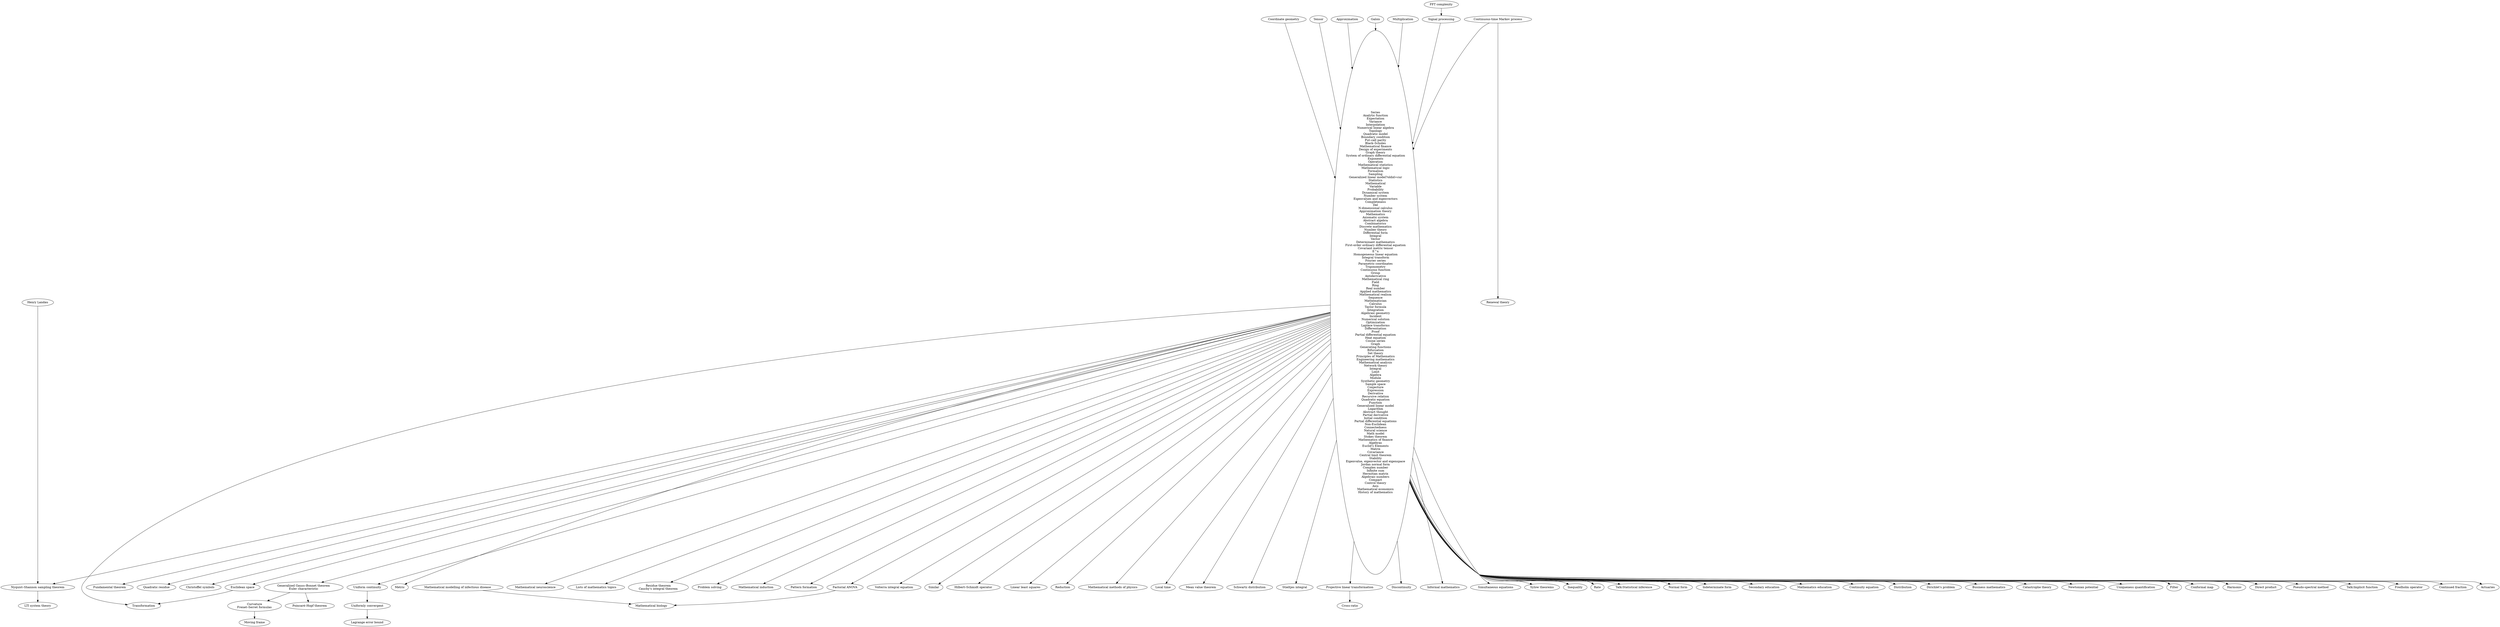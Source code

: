 digraph {
"Continued fraction"
"Series\nAnalytic function\nExpectation\nVariance\nInterpolation\nNumerical linear algebra\nTopology\nQuadratic model\nBoundary condition\nPut–call parity\nBlack–Scholes\nMathematical finance\nDesign of experiments\nGraph theory\nSystem of ordinary differential equation\nExponents\nOperation\nMathematical statistics\nMathematical logic\nFormalism\nSampling\nGeneralized linear model?oldid=cur\nStatistics\nMathematical\nVariable\nProbability\nDynamical system\nNumber system\nEigenvalues and eigenvectors\nCompleteness\nDel\nN-dimensional calculus\nApproximation theory\nMathematics\nAxiomatic system\nAbstract algebra\nCombinatorics\nDiscrete mathematics\nNumber theory\nDifferential form\nIntegral\nVector\nDeterminant mathematics\nFirst-order ordinary differential equation\nCovariant metric tensor\nE^x\nHomogeneous linear equation\nIntegral transform\nFourier series\nParametric coordinates\nTrigonometry\nContinuous function\nGroup\nAntiderivative\nMathematical ring\nField\nRing\nReal number\nApplied mathematics\nMathematical realism\nSequence\nMathematician\nCalculus\nTaylor formula\nIntegration\nAlgebraic geometry\nIncident\nNumerical solution\nOptimization\nLaplace transforms\nDifferentiation\nProof\nPartial differential equation\nHeat equation\nCosine series\nGraph\nGenerating functions\nBifurcation\nSet theory\nPrinciples of Mathematics\nEngineering mathematics\nMathematical analysis\nNetwork theory\nIntegral\nLimit\nAlgebra\nModule\nSynthetic geometry\nSample space\nConjecture\nExpression\nDerivative\nRecursive relation\nQuadratic equation\nFunction\nGeneralized linear model\nLogarithm\nAbstract thought\nPartial derivative\nInitial condition\nPartial differential equations\nNon-Euclidean\nConnectedness\nNatural science\nMath model\nStokes theorem\nMathematics of finance\nAlgebras\nEuclid's Elements\nMatrix\nCovariance\nCentral limit theorem\nStability\nEigenvalue, eigenvector and eigenspace\nJordan normal form\nComplex number\nInfinite sum\nHermitian matrix\nAlgebraic numbers\nCompact\nControl theory\nAxis\nMathematical economics\nHistory of mathematics"->"Continued fraction"
"Actuaries"
"Series\nAnalytic function\nExpectation\nVariance\nInterpolation\nNumerical linear algebra\nTopology\nQuadratic model\nBoundary condition\nPut–call parity\nBlack–Scholes\nMathematical finance\nDesign of experiments\nGraph theory\nSystem of ordinary differential equation\nExponents\nOperation\nMathematical statistics\nMathematical logic\nFormalism\nSampling\nGeneralized linear model?oldid=cur\nStatistics\nMathematical\nVariable\nProbability\nDynamical system\nNumber system\nEigenvalues and eigenvectors\nCompleteness\nDel\nN-dimensional calculus\nApproximation theory\nMathematics\nAxiomatic system\nAbstract algebra\nCombinatorics\nDiscrete mathematics\nNumber theory\nDifferential form\nIntegral\nVector\nDeterminant mathematics\nFirst-order ordinary differential equation\nCovariant metric tensor\nE^x\nHomogeneous linear equation\nIntegral transform\nFourier series\nParametric coordinates\nTrigonometry\nContinuous function\nGroup\nAntiderivative\nMathematical ring\nField\nRing\nReal number\nApplied mathematics\nMathematical realism\nSequence\nMathematician\nCalculus\nTaylor formula\nIntegration\nAlgebraic geometry\nIncident\nNumerical solution\nOptimization\nLaplace transforms\nDifferentiation\nProof\nPartial differential equation\nHeat equation\nCosine series\nGraph\nGenerating functions\nBifurcation\nSet theory\nPrinciples of Mathematics\nEngineering mathematics\nMathematical analysis\nNetwork theory\nIntegral\nLimit\nAlgebra\nModule\nSynthetic geometry\nSample space\nConjecture\nExpression\nDerivative\nRecursive relation\nQuadratic equation\nFunction\nGeneralized linear model\nLogarithm\nAbstract thought\nPartial derivative\nInitial condition\nPartial differential equations\nNon-Euclidean\nConnectedness\nNatural science\nMath model\nStokes theorem\nMathematics of finance\nAlgebras\nEuclid's Elements\nMatrix\nCovariance\nCentral limit theorem\nStability\nEigenvalue, eigenvector and eigenspace\nJordan normal form\nComplex number\nInfinite sum\nHermitian matrix\nAlgebraic numbers\nCompact\nControl theory\nAxis\nMathematical economics\nHistory of mathematics"->"Actuaries"
"Fundamental theorem"
"Series\nAnalytic function\nExpectation\nVariance\nInterpolation\nNumerical linear algebra\nTopology\nQuadratic model\nBoundary condition\nPut–call parity\nBlack–Scholes\nMathematical finance\nDesign of experiments\nGraph theory\nSystem of ordinary differential equation\nExponents\nOperation\nMathematical statistics\nMathematical logic\nFormalism\nSampling\nGeneralized linear model?oldid=cur\nStatistics\nMathematical\nVariable\nProbability\nDynamical system\nNumber system\nEigenvalues and eigenvectors\nCompleteness\nDel\nN-dimensional calculus\nApproximation theory\nMathematics\nAxiomatic system\nAbstract algebra\nCombinatorics\nDiscrete mathematics\nNumber theory\nDifferential form\nIntegral\nVector\nDeterminant mathematics\nFirst-order ordinary differential equation\nCovariant metric tensor\nE^x\nHomogeneous linear equation\nIntegral transform\nFourier series\nParametric coordinates\nTrigonometry\nContinuous function\nGroup\nAntiderivative\nMathematical ring\nField\nRing\nReal number\nApplied mathematics\nMathematical realism\nSequence\nMathematician\nCalculus\nTaylor formula\nIntegration\nAlgebraic geometry\nIncident\nNumerical solution\nOptimization\nLaplace transforms\nDifferentiation\nProof\nPartial differential equation\nHeat equation\nCosine series\nGraph\nGenerating functions\nBifurcation\nSet theory\nPrinciples of Mathematics\nEngineering mathematics\nMathematical analysis\nNetwork theory\nIntegral\nLimit\nAlgebra\nModule\nSynthetic geometry\nSample space\nConjecture\nExpression\nDerivative\nRecursive relation\nQuadratic equation\nFunction\nGeneralized linear model\nLogarithm\nAbstract thought\nPartial derivative\nInitial condition\nPartial differential equations\nNon-Euclidean\nConnectedness\nNatural science\nMath model\nStokes theorem\nMathematics of finance\nAlgebras\nEuclid's Elements\nMatrix\nCovariance\nCentral limit theorem\nStability\nEigenvalue, eigenvector and eigenspace\nJordan normal form\nComplex number\nInfinite sum\nHermitian matrix\nAlgebraic numbers\nCompact\nControl theory\nAxis\nMathematical economics\nHistory of mathematics"->"Fundamental theorem"
"Quadratic residue"
"Series\nAnalytic function\nExpectation\nVariance\nInterpolation\nNumerical linear algebra\nTopology\nQuadratic model\nBoundary condition\nPut–call parity\nBlack–Scholes\nMathematical finance\nDesign of experiments\nGraph theory\nSystem of ordinary differential equation\nExponents\nOperation\nMathematical statistics\nMathematical logic\nFormalism\nSampling\nGeneralized linear model?oldid=cur\nStatistics\nMathematical\nVariable\nProbability\nDynamical system\nNumber system\nEigenvalues and eigenvectors\nCompleteness\nDel\nN-dimensional calculus\nApproximation theory\nMathematics\nAxiomatic system\nAbstract algebra\nCombinatorics\nDiscrete mathematics\nNumber theory\nDifferential form\nIntegral\nVector\nDeterminant mathematics\nFirst-order ordinary differential equation\nCovariant metric tensor\nE^x\nHomogeneous linear equation\nIntegral transform\nFourier series\nParametric coordinates\nTrigonometry\nContinuous function\nGroup\nAntiderivative\nMathematical ring\nField\nRing\nReal number\nApplied mathematics\nMathematical realism\nSequence\nMathematician\nCalculus\nTaylor formula\nIntegration\nAlgebraic geometry\nIncident\nNumerical solution\nOptimization\nLaplace transforms\nDifferentiation\nProof\nPartial differential equation\nHeat equation\nCosine series\nGraph\nGenerating functions\nBifurcation\nSet theory\nPrinciples of Mathematics\nEngineering mathematics\nMathematical analysis\nNetwork theory\nIntegral\nLimit\nAlgebra\nModule\nSynthetic geometry\nSample space\nConjecture\nExpression\nDerivative\nRecursive relation\nQuadratic equation\nFunction\nGeneralized linear model\nLogarithm\nAbstract thought\nPartial derivative\nInitial condition\nPartial differential equations\nNon-Euclidean\nConnectedness\nNatural science\nMath model\nStokes theorem\nMathematics of finance\nAlgebras\nEuclid's Elements\nMatrix\nCovariance\nCentral limit theorem\nStability\nEigenvalue, eigenvector and eigenspace\nJordan normal form\nComplex number\nInfinite sum\nHermitian matrix\nAlgebraic numbers\nCompact\nControl theory\nAxis\nMathematical economics\nHistory of mathematics"->"Quadratic residue"
"Christoffel symbols"
"Series\nAnalytic function\nExpectation\nVariance\nInterpolation\nNumerical linear algebra\nTopology\nQuadratic model\nBoundary condition\nPut–call parity\nBlack–Scholes\nMathematical finance\nDesign of experiments\nGraph theory\nSystem of ordinary differential equation\nExponents\nOperation\nMathematical statistics\nMathematical logic\nFormalism\nSampling\nGeneralized linear model?oldid=cur\nStatistics\nMathematical\nVariable\nProbability\nDynamical system\nNumber system\nEigenvalues and eigenvectors\nCompleteness\nDel\nN-dimensional calculus\nApproximation theory\nMathematics\nAxiomatic system\nAbstract algebra\nCombinatorics\nDiscrete mathematics\nNumber theory\nDifferential form\nIntegral\nVector\nDeterminant mathematics\nFirst-order ordinary differential equation\nCovariant metric tensor\nE^x\nHomogeneous linear equation\nIntegral transform\nFourier series\nParametric coordinates\nTrigonometry\nContinuous function\nGroup\nAntiderivative\nMathematical ring\nField\nRing\nReal number\nApplied mathematics\nMathematical realism\nSequence\nMathematician\nCalculus\nTaylor formula\nIntegration\nAlgebraic geometry\nIncident\nNumerical solution\nOptimization\nLaplace transforms\nDifferentiation\nProof\nPartial differential equation\nHeat equation\nCosine series\nGraph\nGenerating functions\nBifurcation\nSet theory\nPrinciples of Mathematics\nEngineering mathematics\nMathematical analysis\nNetwork theory\nIntegral\nLimit\nAlgebra\nModule\nSynthetic geometry\nSample space\nConjecture\nExpression\nDerivative\nRecursive relation\nQuadratic equation\nFunction\nGeneralized linear model\nLogarithm\nAbstract thought\nPartial derivative\nInitial condition\nPartial differential equations\nNon-Euclidean\nConnectedness\nNatural science\nMath model\nStokes theorem\nMathematics of finance\nAlgebras\nEuclid's Elements\nMatrix\nCovariance\nCentral limit theorem\nStability\nEigenvalue, eigenvector and eigenspace\nJordan normal form\nComplex number\nInfinite sum\nHermitian matrix\nAlgebraic numbers\nCompact\nControl theory\nAxis\nMathematical economics\nHistory of mathematics"->"Christoffel symbols"
"Transformation"
"Euclidean space"->"Transformation"
"Curvature\nFrenet–Serret formulas"
"Generalized Gauss–Bonnet theorem\nEuler characteristic"->"Curvature\nFrenet–Serret formulas"
"Metric"
"Series\nAnalytic function\nExpectation\nVariance\nInterpolation\nNumerical linear algebra\nTopology\nQuadratic model\nBoundary condition\nPut–call parity\nBlack–Scholes\nMathematical finance\nDesign of experiments\nGraph theory\nSystem of ordinary differential equation\nExponents\nOperation\nMathematical statistics\nMathematical logic\nFormalism\nSampling\nGeneralized linear model?oldid=cur\nStatistics\nMathematical\nVariable\nProbability\nDynamical system\nNumber system\nEigenvalues and eigenvectors\nCompleteness\nDel\nN-dimensional calculus\nApproximation theory\nMathematics\nAxiomatic system\nAbstract algebra\nCombinatorics\nDiscrete mathematics\nNumber theory\nDifferential form\nIntegral\nVector\nDeterminant mathematics\nFirst-order ordinary differential equation\nCovariant metric tensor\nE^x\nHomogeneous linear equation\nIntegral transform\nFourier series\nParametric coordinates\nTrigonometry\nContinuous function\nGroup\nAntiderivative\nMathematical ring\nField\nRing\nReal number\nApplied mathematics\nMathematical realism\nSequence\nMathematician\nCalculus\nTaylor formula\nIntegration\nAlgebraic geometry\nIncident\nNumerical solution\nOptimization\nLaplace transforms\nDifferentiation\nProof\nPartial differential equation\nHeat equation\nCosine series\nGraph\nGenerating functions\nBifurcation\nSet theory\nPrinciples of Mathematics\nEngineering mathematics\nMathematical analysis\nNetwork theory\nIntegral\nLimit\nAlgebra\nModule\nSynthetic geometry\nSample space\nConjecture\nExpression\nDerivative\nRecursive relation\nQuadratic equation\nFunction\nGeneralized linear model\nLogarithm\nAbstract thought\nPartial derivative\nInitial condition\nPartial differential equations\nNon-Euclidean\nConnectedness\nNatural science\nMath model\nStokes theorem\nMathematics of finance\nAlgebras\nEuclid's Elements\nMatrix\nCovariance\nCentral limit theorem\nStability\nEigenvalue, eigenvector and eigenspace\nJordan normal form\nComplex number\nInfinite sum\nHermitian matrix\nAlgebraic numbers\nCompact\nControl theory\nAxis\nMathematical economics\nHistory of mathematics"->"Metric"
"Uniformly convergent"
"Uniform continuity"->"Uniformly convergent"
"Mathematical neuroscience"
"Series\nAnalytic function\nExpectation\nVariance\nInterpolation\nNumerical linear algebra\nTopology\nQuadratic model\nBoundary condition\nPut–call parity\nBlack–Scholes\nMathematical finance\nDesign of experiments\nGraph theory\nSystem of ordinary differential equation\nExponents\nOperation\nMathematical statistics\nMathematical logic\nFormalism\nSampling\nGeneralized linear model?oldid=cur\nStatistics\nMathematical\nVariable\nProbability\nDynamical system\nNumber system\nEigenvalues and eigenvectors\nCompleteness\nDel\nN-dimensional calculus\nApproximation theory\nMathematics\nAxiomatic system\nAbstract algebra\nCombinatorics\nDiscrete mathematics\nNumber theory\nDifferential form\nIntegral\nVector\nDeterminant mathematics\nFirst-order ordinary differential equation\nCovariant metric tensor\nE^x\nHomogeneous linear equation\nIntegral transform\nFourier series\nParametric coordinates\nTrigonometry\nContinuous function\nGroup\nAntiderivative\nMathematical ring\nField\nRing\nReal number\nApplied mathematics\nMathematical realism\nSequence\nMathematician\nCalculus\nTaylor formula\nIntegration\nAlgebraic geometry\nIncident\nNumerical solution\nOptimization\nLaplace transforms\nDifferentiation\nProof\nPartial differential equation\nHeat equation\nCosine series\nGraph\nGenerating functions\nBifurcation\nSet theory\nPrinciples of Mathematics\nEngineering mathematics\nMathematical analysis\nNetwork theory\nIntegral\nLimit\nAlgebra\nModule\nSynthetic geometry\nSample space\nConjecture\nExpression\nDerivative\nRecursive relation\nQuadratic equation\nFunction\nGeneralized linear model\nLogarithm\nAbstract thought\nPartial derivative\nInitial condition\nPartial differential equations\nNon-Euclidean\nConnectedness\nNatural science\nMath model\nStokes theorem\nMathematics of finance\nAlgebras\nEuclid's Elements\nMatrix\nCovariance\nCentral limit theorem\nStability\nEigenvalue, eigenvector and eigenspace\nJordan normal form\nComplex number\nInfinite sum\nHermitian matrix\nAlgebraic numbers\nCompact\nControl theory\nAxis\nMathematical economics\nHistory of mathematics"->"Mathematical neuroscience"
"Lists of mathematics topics"
"Series\nAnalytic function\nExpectation\nVariance\nInterpolation\nNumerical linear algebra\nTopology\nQuadratic model\nBoundary condition\nPut–call parity\nBlack–Scholes\nMathematical finance\nDesign of experiments\nGraph theory\nSystem of ordinary differential equation\nExponents\nOperation\nMathematical statistics\nMathematical logic\nFormalism\nSampling\nGeneralized linear model?oldid=cur\nStatistics\nMathematical\nVariable\nProbability\nDynamical system\nNumber system\nEigenvalues and eigenvectors\nCompleteness\nDel\nN-dimensional calculus\nApproximation theory\nMathematics\nAxiomatic system\nAbstract algebra\nCombinatorics\nDiscrete mathematics\nNumber theory\nDifferential form\nIntegral\nVector\nDeterminant mathematics\nFirst-order ordinary differential equation\nCovariant metric tensor\nE^x\nHomogeneous linear equation\nIntegral transform\nFourier series\nParametric coordinates\nTrigonometry\nContinuous function\nGroup\nAntiderivative\nMathematical ring\nField\nRing\nReal number\nApplied mathematics\nMathematical realism\nSequence\nMathematician\nCalculus\nTaylor formula\nIntegration\nAlgebraic geometry\nIncident\nNumerical solution\nOptimization\nLaplace transforms\nDifferentiation\nProof\nPartial differential equation\nHeat equation\nCosine series\nGraph\nGenerating functions\nBifurcation\nSet theory\nPrinciples of Mathematics\nEngineering mathematics\nMathematical analysis\nNetwork theory\nIntegral\nLimit\nAlgebra\nModule\nSynthetic geometry\nSample space\nConjecture\nExpression\nDerivative\nRecursive relation\nQuadratic equation\nFunction\nGeneralized linear model\nLogarithm\nAbstract thought\nPartial derivative\nInitial condition\nPartial differential equations\nNon-Euclidean\nConnectedness\nNatural science\nMath model\nStokes theorem\nMathematics of finance\nAlgebras\nEuclid's Elements\nMatrix\nCovariance\nCentral limit theorem\nStability\nEigenvalue, eigenvector and eigenspace\nJordan normal form\nComplex number\nInfinite sum\nHermitian matrix\nAlgebraic numbers\nCompact\nControl theory\nAxis\nMathematical economics\nHistory of mathematics"->"Lists of mathematics topics"
"Poincaré–Hopf theorem"
"Generalized Gauss–Bonnet theorem\nEuler characteristic"->"Poincaré–Hopf theorem"
"Residue theorem\nCauchy's integral theorem"
"Series\nAnalytic function\nExpectation\nVariance\nInterpolation\nNumerical linear algebra\nTopology\nQuadratic model\nBoundary condition\nPut–call parity\nBlack–Scholes\nMathematical finance\nDesign of experiments\nGraph theory\nSystem of ordinary differential equation\nExponents\nOperation\nMathematical statistics\nMathematical logic\nFormalism\nSampling\nGeneralized linear model?oldid=cur\nStatistics\nMathematical\nVariable\nProbability\nDynamical system\nNumber system\nEigenvalues and eigenvectors\nCompleteness\nDel\nN-dimensional calculus\nApproximation theory\nMathematics\nAxiomatic system\nAbstract algebra\nCombinatorics\nDiscrete mathematics\nNumber theory\nDifferential form\nIntegral\nVector\nDeterminant mathematics\nFirst-order ordinary differential equation\nCovariant metric tensor\nE^x\nHomogeneous linear equation\nIntegral transform\nFourier series\nParametric coordinates\nTrigonometry\nContinuous function\nGroup\nAntiderivative\nMathematical ring\nField\nRing\nReal number\nApplied mathematics\nMathematical realism\nSequence\nMathematician\nCalculus\nTaylor formula\nIntegration\nAlgebraic geometry\nIncident\nNumerical solution\nOptimization\nLaplace transforms\nDifferentiation\nProof\nPartial differential equation\nHeat equation\nCosine series\nGraph\nGenerating functions\nBifurcation\nSet theory\nPrinciples of Mathematics\nEngineering mathematics\nMathematical analysis\nNetwork theory\nIntegral\nLimit\nAlgebra\nModule\nSynthetic geometry\nSample space\nConjecture\nExpression\nDerivative\nRecursive relation\nQuadratic equation\nFunction\nGeneralized linear model\nLogarithm\nAbstract thought\nPartial derivative\nInitial condition\nPartial differential equations\nNon-Euclidean\nConnectedness\nNatural science\nMath model\nStokes theorem\nMathematics of finance\nAlgebras\nEuclid's Elements\nMatrix\nCovariance\nCentral limit theorem\nStability\nEigenvalue, eigenvector and eigenspace\nJordan normal form\nComplex number\nInfinite sum\nHermitian matrix\nAlgebraic numbers\nCompact\nControl theory\nAxis\nMathematical economics\nHistory of mathematics"->"Residue theorem\nCauchy's integral theorem"
"Signal processing"
"FFT complexity"->"Signal processing"
"Problem solving"
"Series\nAnalytic function\nExpectation\nVariance\nInterpolation\nNumerical linear algebra\nTopology\nQuadratic model\nBoundary condition\nPut–call parity\nBlack–Scholes\nMathematical finance\nDesign of experiments\nGraph theory\nSystem of ordinary differential equation\nExponents\nOperation\nMathematical statistics\nMathematical logic\nFormalism\nSampling\nGeneralized linear model?oldid=cur\nStatistics\nMathematical\nVariable\nProbability\nDynamical system\nNumber system\nEigenvalues and eigenvectors\nCompleteness\nDel\nN-dimensional calculus\nApproximation theory\nMathematics\nAxiomatic system\nAbstract algebra\nCombinatorics\nDiscrete mathematics\nNumber theory\nDifferential form\nIntegral\nVector\nDeterminant mathematics\nFirst-order ordinary differential equation\nCovariant metric tensor\nE^x\nHomogeneous linear equation\nIntegral transform\nFourier series\nParametric coordinates\nTrigonometry\nContinuous function\nGroup\nAntiderivative\nMathematical ring\nField\nRing\nReal number\nApplied mathematics\nMathematical realism\nSequence\nMathematician\nCalculus\nTaylor formula\nIntegration\nAlgebraic geometry\nIncident\nNumerical solution\nOptimization\nLaplace transforms\nDifferentiation\nProof\nPartial differential equation\nHeat equation\nCosine series\nGraph\nGenerating functions\nBifurcation\nSet theory\nPrinciples of Mathematics\nEngineering mathematics\nMathematical analysis\nNetwork theory\nIntegral\nLimit\nAlgebra\nModule\nSynthetic geometry\nSample space\nConjecture\nExpression\nDerivative\nRecursive relation\nQuadratic equation\nFunction\nGeneralized linear model\nLogarithm\nAbstract thought\nPartial derivative\nInitial condition\nPartial differential equations\nNon-Euclidean\nConnectedness\nNatural science\nMath model\nStokes theorem\nMathematics of finance\nAlgebras\nEuclid's Elements\nMatrix\nCovariance\nCentral limit theorem\nStability\nEigenvalue, eigenvector and eigenspace\nJordan normal form\nComplex number\nInfinite sum\nHermitian matrix\nAlgebraic numbers\nCompact\nControl theory\nAxis\nMathematical economics\nHistory of mathematics"->"Problem solving"
"Mathematical induction"
"Series\nAnalytic function\nExpectation\nVariance\nInterpolation\nNumerical linear algebra\nTopology\nQuadratic model\nBoundary condition\nPut–call parity\nBlack–Scholes\nMathematical finance\nDesign of experiments\nGraph theory\nSystem of ordinary differential equation\nExponents\nOperation\nMathematical statistics\nMathematical logic\nFormalism\nSampling\nGeneralized linear model?oldid=cur\nStatistics\nMathematical\nVariable\nProbability\nDynamical system\nNumber system\nEigenvalues and eigenvectors\nCompleteness\nDel\nN-dimensional calculus\nApproximation theory\nMathematics\nAxiomatic system\nAbstract algebra\nCombinatorics\nDiscrete mathematics\nNumber theory\nDifferential form\nIntegral\nVector\nDeterminant mathematics\nFirst-order ordinary differential equation\nCovariant metric tensor\nE^x\nHomogeneous linear equation\nIntegral transform\nFourier series\nParametric coordinates\nTrigonometry\nContinuous function\nGroup\nAntiderivative\nMathematical ring\nField\nRing\nReal number\nApplied mathematics\nMathematical realism\nSequence\nMathematician\nCalculus\nTaylor formula\nIntegration\nAlgebraic geometry\nIncident\nNumerical solution\nOptimization\nLaplace transforms\nDifferentiation\nProof\nPartial differential equation\nHeat equation\nCosine series\nGraph\nGenerating functions\nBifurcation\nSet theory\nPrinciples of Mathematics\nEngineering mathematics\nMathematical analysis\nNetwork theory\nIntegral\nLimit\nAlgebra\nModule\nSynthetic geometry\nSample space\nConjecture\nExpression\nDerivative\nRecursive relation\nQuadratic equation\nFunction\nGeneralized linear model\nLogarithm\nAbstract thought\nPartial derivative\nInitial condition\nPartial differential equations\nNon-Euclidean\nConnectedness\nNatural science\nMath model\nStokes theorem\nMathematics of finance\nAlgebras\nEuclid's Elements\nMatrix\nCovariance\nCentral limit theorem\nStability\nEigenvalue, eigenvector and eigenspace\nJordan normal form\nComplex number\nInfinite sum\nHermitian matrix\nAlgebraic numbers\nCompact\nControl theory\nAxis\nMathematical economics\nHistory of mathematics"->"Mathematical induction"
"Pattern formation"
"Series\nAnalytic function\nExpectation\nVariance\nInterpolation\nNumerical linear algebra\nTopology\nQuadratic model\nBoundary condition\nPut–call parity\nBlack–Scholes\nMathematical finance\nDesign of experiments\nGraph theory\nSystem of ordinary differential equation\nExponents\nOperation\nMathematical statistics\nMathematical logic\nFormalism\nSampling\nGeneralized linear model?oldid=cur\nStatistics\nMathematical\nVariable\nProbability\nDynamical system\nNumber system\nEigenvalues and eigenvectors\nCompleteness\nDel\nN-dimensional calculus\nApproximation theory\nMathematics\nAxiomatic system\nAbstract algebra\nCombinatorics\nDiscrete mathematics\nNumber theory\nDifferential form\nIntegral\nVector\nDeterminant mathematics\nFirst-order ordinary differential equation\nCovariant metric tensor\nE^x\nHomogeneous linear equation\nIntegral transform\nFourier series\nParametric coordinates\nTrigonometry\nContinuous function\nGroup\nAntiderivative\nMathematical ring\nField\nRing\nReal number\nApplied mathematics\nMathematical realism\nSequence\nMathematician\nCalculus\nTaylor formula\nIntegration\nAlgebraic geometry\nIncident\nNumerical solution\nOptimization\nLaplace transforms\nDifferentiation\nProof\nPartial differential equation\nHeat equation\nCosine series\nGraph\nGenerating functions\nBifurcation\nSet theory\nPrinciples of Mathematics\nEngineering mathematics\nMathematical analysis\nNetwork theory\nIntegral\nLimit\nAlgebra\nModule\nSynthetic geometry\nSample space\nConjecture\nExpression\nDerivative\nRecursive relation\nQuadratic equation\nFunction\nGeneralized linear model\nLogarithm\nAbstract thought\nPartial derivative\nInitial condition\nPartial differential equations\nNon-Euclidean\nConnectedness\nNatural science\nMath model\nStokes theorem\nMathematics of finance\nAlgebras\nEuclid's Elements\nMatrix\nCovariance\nCentral limit theorem\nStability\nEigenvalue, eigenvector and eigenspace\nJordan normal form\nComplex number\nInfinite sum\nHermitian matrix\nAlgebraic numbers\nCompact\nControl theory\nAxis\nMathematical economics\nHistory of mathematics"->"Pattern formation"
"Cross-ratio"
"Projective linear transformation"->"Cross-ratio"
"Lagrange error bound"
"Uniformly convergent"->"Lagrange error bound"
"Volterra integral equation"
"Series\nAnalytic function\nExpectation\nVariance\nInterpolation\nNumerical linear algebra\nTopology\nQuadratic model\nBoundary condition\nPut–call parity\nBlack–Scholes\nMathematical finance\nDesign of experiments\nGraph theory\nSystem of ordinary differential equation\nExponents\nOperation\nMathematical statistics\nMathematical logic\nFormalism\nSampling\nGeneralized linear model?oldid=cur\nStatistics\nMathematical\nVariable\nProbability\nDynamical system\nNumber system\nEigenvalues and eigenvectors\nCompleteness\nDel\nN-dimensional calculus\nApproximation theory\nMathematics\nAxiomatic system\nAbstract algebra\nCombinatorics\nDiscrete mathematics\nNumber theory\nDifferential form\nIntegral\nVector\nDeterminant mathematics\nFirst-order ordinary differential equation\nCovariant metric tensor\nE^x\nHomogeneous linear equation\nIntegral transform\nFourier series\nParametric coordinates\nTrigonometry\nContinuous function\nGroup\nAntiderivative\nMathematical ring\nField\nRing\nReal number\nApplied mathematics\nMathematical realism\nSequence\nMathematician\nCalculus\nTaylor formula\nIntegration\nAlgebraic geometry\nIncident\nNumerical solution\nOptimization\nLaplace transforms\nDifferentiation\nProof\nPartial differential equation\nHeat equation\nCosine series\nGraph\nGenerating functions\nBifurcation\nSet theory\nPrinciples of Mathematics\nEngineering mathematics\nMathematical analysis\nNetwork theory\nIntegral\nLimit\nAlgebra\nModule\nSynthetic geometry\nSample space\nConjecture\nExpression\nDerivative\nRecursive relation\nQuadratic equation\nFunction\nGeneralized linear model\nLogarithm\nAbstract thought\nPartial derivative\nInitial condition\nPartial differential equations\nNon-Euclidean\nConnectedness\nNatural science\nMath model\nStokes theorem\nMathematics of finance\nAlgebras\nEuclid's Elements\nMatrix\nCovariance\nCentral limit theorem\nStability\nEigenvalue, eigenvector and eigenspace\nJordan normal form\nComplex number\nInfinite sum\nHermitian matrix\nAlgebraic numbers\nCompact\nControl theory\nAxis\nMathematical economics\nHistory of mathematics"->"Volterra integral equation"
"Similar"
"Series\nAnalytic function\nExpectation\nVariance\nInterpolation\nNumerical linear algebra\nTopology\nQuadratic model\nBoundary condition\nPut–call parity\nBlack–Scholes\nMathematical finance\nDesign of experiments\nGraph theory\nSystem of ordinary differential equation\nExponents\nOperation\nMathematical statistics\nMathematical logic\nFormalism\nSampling\nGeneralized linear model?oldid=cur\nStatistics\nMathematical\nVariable\nProbability\nDynamical system\nNumber system\nEigenvalues and eigenvectors\nCompleteness\nDel\nN-dimensional calculus\nApproximation theory\nMathematics\nAxiomatic system\nAbstract algebra\nCombinatorics\nDiscrete mathematics\nNumber theory\nDifferential form\nIntegral\nVector\nDeterminant mathematics\nFirst-order ordinary differential equation\nCovariant metric tensor\nE^x\nHomogeneous linear equation\nIntegral transform\nFourier series\nParametric coordinates\nTrigonometry\nContinuous function\nGroup\nAntiderivative\nMathematical ring\nField\nRing\nReal number\nApplied mathematics\nMathematical realism\nSequence\nMathematician\nCalculus\nTaylor formula\nIntegration\nAlgebraic geometry\nIncident\nNumerical solution\nOptimization\nLaplace transforms\nDifferentiation\nProof\nPartial differential equation\nHeat equation\nCosine series\nGraph\nGenerating functions\nBifurcation\nSet theory\nPrinciples of Mathematics\nEngineering mathematics\nMathematical analysis\nNetwork theory\nIntegral\nLimit\nAlgebra\nModule\nSynthetic geometry\nSample space\nConjecture\nExpression\nDerivative\nRecursive relation\nQuadratic equation\nFunction\nGeneralized linear model\nLogarithm\nAbstract thought\nPartial derivative\nInitial condition\nPartial differential equations\nNon-Euclidean\nConnectedness\nNatural science\nMath model\nStokes theorem\nMathematics of finance\nAlgebras\nEuclid's Elements\nMatrix\nCovariance\nCentral limit theorem\nStability\nEigenvalue, eigenvector and eigenspace\nJordan normal form\nComplex number\nInfinite sum\nHermitian matrix\nAlgebraic numbers\nCompact\nControl theory\nAxis\nMathematical economics\nHistory of mathematics"->"Similar"
"Generalized Gauss–Bonnet theorem\nEuler characteristic"
"Series\nAnalytic function\nExpectation\nVariance\nInterpolation\nNumerical linear algebra\nTopology\nQuadratic model\nBoundary condition\nPut–call parity\nBlack–Scholes\nMathematical finance\nDesign of experiments\nGraph theory\nSystem of ordinary differential equation\nExponents\nOperation\nMathematical statistics\nMathematical logic\nFormalism\nSampling\nGeneralized linear model?oldid=cur\nStatistics\nMathematical\nVariable\nProbability\nDynamical system\nNumber system\nEigenvalues and eigenvectors\nCompleteness\nDel\nN-dimensional calculus\nApproximation theory\nMathematics\nAxiomatic system\nAbstract algebra\nCombinatorics\nDiscrete mathematics\nNumber theory\nDifferential form\nIntegral\nVector\nDeterminant mathematics\nFirst-order ordinary differential equation\nCovariant metric tensor\nE^x\nHomogeneous linear equation\nIntegral transform\nFourier series\nParametric coordinates\nTrigonometry\nContinuous function\nGroup\nAntiderivative\nMathematical ring\nField\nRing\nReal number\nApplied mathematics\nMathematical realism\nSequence\nMathematician\nCalculus\nTaylor formula\nIntegration\nAlgebraic geometry\nIncident\nNumerical solution\nOptimization\nLaplace transforms\nDifferentiation\nProof\nPartial differential equation\nHeat equation\nCosine series\nGraph\nGenerating functions\nBifurcation\nSet theory\nPrinciples of Mathematics\nEngineering mathematics\nMathematical analysis\nNetwork theory\nIntegral\nLimit\nAlgebra\nModule\nSynthetic geometry\nSample space\nConjecture\nExpression\nDerivative\nRecursive relation\nQuadratic equation\nFunction\nGeneralized linear model\nLogarithm\nAbstract thought\nPartial derivative\nInitial condition\nPartial differential equations\nNon-Euclidean\nConnectedness\nNatural science\nMath model\nStokes theorem\nMathematics of finance\nAlgebras\nEuclid's Elements\nMatrix\nCovariance\nCentral limit theorem\nStability\nEigenvalue, eigenvector and eigenspace\nJordan normal form\nComplex number\nInfinite sum\nHermitian matrix\nAlgebraic numbers\nCompact\nControl theory\nAxis\nMathematical economics\nHistory of mathematics"->"Generalized Gauss–Bonnet theorem\nEuler characteristic"
"Hilbert–Schmidt operator"
"Series\nAnalytic function\nExpectation\nVariance\nInterpolation\nNumerical linear algebra\nTopology\nQuadratic model\nBoundary condition\nPut–call parity\nBlack–Scholes\nMathematical finance\nDesign of experiments\nGraph theory\nSystem of ordinary differential equation\nExponents\nOperation\nMathematical statistics\nMathematical logic\nFormalism\nSampling\nGeneralized linear model?oldid=cur\nStatistics\nMathematical\nVariable\nProbability\nDynamical system\nNumber system\nEigenvalues and eigenvectors\nCompleteness\nDel\nN-dimensional calculus\nApproximation theory\nMathematics\nAxiomatic system\nAbstract algebra\nCombinatorics\nDiscrete mathematics\nNumber theory\nDifferential form\nIntegral\nVector\nDeterminant mathematics\nFirst-order ordinary differential equation\nCovariant metric tensor\nE^x\nHomogeneous linear equation\nIntegral transform\nFourier series\nParametric coordinates\nTrigonometry\nContinuous function\nGroup\nAntiderivative\nMathematical ring\nField\nRing\nReal number\nApplied mathematics\nMathematical realism\nSequence\nMathematician\nCalculus\nTaylor formula\nIntegration\nAlgebraic geometry\nIncident\nNumerical solution\nOptimization\nLaplace transforms\nDifferentiation\nProof\nPartial differential equation\nHeat equation\nCosine series\nGraph\nGenerating functions\nBifurcation\nSet theory\nPrinciples of Mathematics\nEngineering mathematics\nMathematical analysis\nNetwork theory\nIntegral\nLimit\nAlgebra\nModule\nSynthetic geometry\nSample space\nConjecture\nExpression\nDerivative\nRecursive relation\nQuadratic equation\nFunction\nGeneralized linear model\nLogarithm\nAbstract thought\nPartial derivative\nInitial condition\nPartial differential equations\nNon-Euclidean\nConnectedness\nNatural science\nMath model\nStokes theorem\nMathematics of finance\nAlgebras\nEuclid's Elements\nMatrix\nCovariance\nCentral limit theorem\nStability\nEigenvalue, eigenvector and eigenspace\nJordan normal form\nComplex number\nInfinite sum\nHermitian matrix\nAlgebraic numbers\nCompact\nControl theory\nAxis\nMathematical economics\nHistory of mathematics"->"Hilbert–Schmidt operator"
"Projective linear transformation"
"Series\nAnalytic function\nExpectation\nVariance\nInterpolation\nNumerical linear algebra\nTopology\nQuadratic model\nBoundary condition\nPut–call parity\nBlack–Scholes\nMathematical finance\nDesign of experiments\nGraph theory\nSystem of ordinary differential equation\nExponents\nOperation\nMathematical statistics\nMathematical logic\nFormalism\nSampling\nGeneralized linear model?oldid=cur\nStatistics\nMathematical\nVariable\nProbability\nDynamical system\nNumber system\nEigenvalues and eigenvectors\nCompleteness\nDel\nN-dimensional calculus\nApproximation theory\nMathematics\nAxiomatic system\nAbstract algebra\nCombinatorics\nDiscrete mathematics\nNumber theory\nDifferential form\nIntegral\nVector\nDeterminant mathematics\nFirst-order ordinary differential equation\nCovariant metric tensor\nE^x\nHomogeneous linear equation\nIntegral transform\nFourier series\nParametric coordinates\nTrigonometry\nContinuous function\nGroup\nAntiderivative\nMathematical ring\nField\nRing\nReal number\nApplied mathematics\nMathematical realism\nSequence\nMathematician\nCalculus\nTaylor formula\nIntegration\nAlgebraic geometry\nIncident\nNumerical solution\nOptimization\nLaplace transforms\nDifferentiation\nProof\nPartial differential equation\nHeat equation\nCosine series\nGraph\nGenerating functions\nBifurcation\nSet theory\nPrinciples of Mathematics\nEngineering mathematics\nMathematical analysis\nNetwork theory\nIntegral\nLimit\nAlgebra\nModule\nSynthetic geometry\nSample space\nConjecture\nExpression\nDerivative\nRecursive relation\nQuadratic equation\nFunction\nGeneralized linear model\nLogarithm\nAbstract thought\nPartial derivative\nInitial condition\nPartial differential equations\nNon-Euclidean\nConnectedness\nNatural science\nMath model\nStokes theorem\nMathematics of finance\nAlgebras\nEuclid's Elements\nMatrix\nCovariance\nCentral limit theorem\nStability\nEigenvalue, eigenvector and eigenspace\nJordan normal form\nComplex number\nInfinite sum\nHermitian matrix\nAlgebraic numbers\nCompact\nControl theory\nAxis\nMathematical economics\nHistory of mathematics"->"Projective linear transformation"
"Linear least squares"
"Series\nAnalytic function\nExpectation\nVariance\nInterpolation\nNumerical linear algebra\nTopology\nQuadratic model\nBoundary condition\nPut–call parity\nBlack–Scholes\nMathematical finance\nDesign of experiments\nGraph theory\nSystem of ordinary differential equation\nExponents\nOperation\nMathematical statistics\nMathematical logic\nFormalism\nSampling\nGeneralized linear model?oldid=cur\nStatistics\nMathematical\nVariable\nProbability\nDynamical system\nNumber system\nEigenvalues and eigenvectors\nCompleteness\nDel\nN-dimensional calculus\nApproximation theory\nMathematics\nAxiomatic system\nAbstract algebra\nCombinatorics\nDiscrete mathematics\nNumber theory\nDifferential form\nIntegral\nVector\nDeterminant mathematics\nFirst-order ordinary differential equation\nCovariant metric tensor\nE^x\nHomogeneous linear equation\nIntegral transform\nFourier series\nParametric coordinates\nTrigonometry\nContinuous function\nGroup\nAntiderivative\nMathematical ring\nField\nRing\nReal number\nApplied mathematics\nMathematical realism\nSequence\nMathematician\nCalculus\nTaylor formula\nIntegration\nAlgebraic geometry\nIncident\nNumerical solution\nOptimization\nLaplace transforms\nDifferentiation\nProof\nPartial differential equation\nHeat equation\nCosine series\nGraph\nGenerating functions\nBifurcation\nSet theory\nPrinciples of Mathematics\nEngineering mathematics\nMathematical analysis\nNetwork theory\nIntegral\nLimit\nAlgebra\nModule\nSynthetic geometry\nSample space\nConjecture\nExpression\nDerivative\nRecursive relation\nQuadratic equation\nFunction\nGeneralized linear model\nLogarithm\nAbstract thought\nPartial derivative\nInitial condition\nPartial differential equations\nNon-Euclidean\nConnectedness\nNatural science\nMath model\nStokes theorem\nMathematics of finance\nAlgebras\nEuclid's Elements\nMatrix\nCovariance\nCentral limit theorem\nStability\nEigenvalue, eigenvector and eigenspace\nJordan normal form\nComplex number\nInfinite sum\nHermitian matrix\nAlgebraic numbers\nCompact\nControl theory\nAxis\nMathematical economics\nHistory of mathematics"->"Linear least squares"
"Reduction"
"Series\nAnalytic function\nExpectation\nVariance\nInterpolation\nNumerical linear algebra\nTopology\nQuadratic model\nBoundary condition\nPut–call parity\nBlack–Scholes\nMathematical finance\nDesign of experiments\nGraph theory\nSystem of ordinary differential equation\nExponents\nOperation\nMathematical statistics\nMathematical logic\nFormalism\nSampling\nGeneralized linear model?oldid=cur\nStatistics\nMathematical\nVariable\nProbability\nDynamical system\nNumber system\nEigenvalues and eigenvectors\nCompleteness\nDel\nN-dimensional calculus\nApproximation theory\nMathematics\nAxiomatic system\nAbstract algebra\nCombinatorics\nDiscrete mathematics\nNumber theory\nDifferential form\nIntegral\nVector\nDeterminant mathematics\nFirst-order ordinary differential equation\nCovariant metric tensor\nE^x\nHomogeneous linear equation\nIntegral transform\nFourier series\nParametric coordinates\nTrigonometry\nContinuous function\nGroup\nAntiderivative\nMathematical ring\nField\nRing\nReal number\nApplied mathematics\nMathematical realism\nSequence\nMathematician\nCalculus\nTaylor formula\nIntegration\nAlgebraic geometry\nIncident\nNumerical solution\nOptimization\nLaplace transforms\nDifferentiation\nProof\nPartial differential equation\nHeat equation\nCosine series\nGraph\nGenerating functions\nBifurcation\nSet theory\nPrinciples of Mathematics\nEngineering mathematics\nMathematical analysis\nNetwork theory\nIntegral\nLimit\nAlgebra\nModule\nSynthetic geometry\nSample space\nConjecture\nExpression\nDerivative\nRecursive relation\nQuadratic equation\nFunction\nGeneralized linear model\nLogarithm\nAbstract thought\nPartial derivative\nInitial condition\nPartial differential equations\nNon-Euclidean\nConnectedness\nNatural science\nMath model\nStokes theorem\nMathematics of finance\nAlgebras\nEuclid's Elements\nMatrix\nCovariance\nCentral limit theorem\nStability\nEigenvalue, eigenvector and eigenspace\nJordan normal form\nComplex number\nInfinite sum\nHermitian matrix\nAlgebraic numbers\nCompact\nControl theory\nAxis\nMathematical economics\nHistory of mathematics"->"Reduction"
"Mathematical methods of physics"
"Series\nAnalytic function\nExpectation\nVariance\nInterpolation\nNumerical linear algebra\nTopology\nQuadratic model\nBoundary condition\nPut–call parity\nBlack–Scholes\nMathematical finance\nDesign of experiments\nGraph theory\nSystem of ordinary differential equation\nExponents\nOperation\nMathematical statistics\nMathematical logic\nFormalism\nSampling\nGeneralized linear model?oldid=cur\nStatistics\nMathematical\nVariable\nProbability\nDynamical system\nNumber system\nEigenvalues and eigenvectors\nCompleteness\nDel\nN-dimensional calculus\nApproximation theory\nMathematics\nAxiomatic system\nAbstract algebra\nCombinatorics\nDiscrete mathematics\nNumber theory\nDifferential form\nIntegral\nVector\nDeterminant mathematics\nFirst-order ordinary differential equation\nCovariant metric tensor\nE^x\nHomogeneous linear equation\nIntegral transform\nFourier series\nParametric coordinates\nTrigonometry\nContinuous function\nGroup\nAntiderivative\nMathematical ring\nField\nRing\nReal number\nApplied mathematics\nMathematical realism\nSequence\nMathematician\nCalculus\nTaylor formula\nIntegration\nAlgebraic geometry\nIncident\nNumerical solution\nOptimization\nLaplace transforms\nDifferentiation\nProof\nPartial differential equation\nHeat equation\nCosine series\nGraph\nGenerating functions\nBifurcation\nSet theory\nPrinciples of Mathematics\nEngineering mathematics\nMathematical analysis\nNetwork theory\nIntegral\nLimit\nAlgebra\nModule\nSynthetic geometry\nSample space\nConjecture\nExpression\nDerivative\nRecursive relation\nQuadratic equation\nFunction\nGeneralized linear model\nLogarithm\nAbstract thought\nPartial derivative\nInitial condition\nPartial differential equations\nNon-Euclidean\nConnectedness\nNatural science\nMath model\nStokes theorem\nMathematics of finance\nAlgebras\nEuclid's Elements\nMatrix\nCovariance\nCentral limit theorem\nStability\nEigenvalue, eigenvector and eigenspace\nJordan normal form\nComplex number\nInfinite sum\nHermitian matrix\nAlgebraic numbers\nCompact\nControl theory\nAxis\nMathematical economics\nHistory of mathematics"->"Mathematical methods of physics"
"Nyquist–Shannon sampling theorem"
"Henry Landau"->"Nyquist–Shannon sampling theorem"
"Series\nAnalytic function\nExpectation\nVariance\nInterpolation\nNumerical linear algebra\nTopology\nQuadratic model\nBoundary condition\nPut–call parity\nBlack–Scholes\nMathematical finance\nDesign of experiments\nGraph theory\nSystem of ordinary differential equation\nExponents\nOperation\nMathematical statistics\nMathematical logic\nFormalism\nSampling\nGeneralized linear model?oldid=cur\nStatistics\nMathematical\nVariable\nProbability\nDynamical system\nNumber system\nEigenvalues and eigenvectors\nCompleteness\nDel\nN-dimensional calculus\nApproximation theory\nMathematics\nAxiomatic system\nAbstract algebra\nCombinatorics\nDiscrete mathematics\nNumber theory\nDifferential form\nIntegral\nVector\nDeterminant mathematics\nFirst-order ordinary differential equation\nCovariant metric tensor\nE^x\nHomogeneous linear equation\nIntegral transform\nFourier series\nParametric coordinates\nTrigonometry\nContinuous function\nGroup\nAntiderivative\nMathematical ring\nField\nRing\nReal number\nApplied mathematics\nMathematical realism\nSequence\nMathematician\nCalculus\nTaylor formula\nIntegration\nAlgebraic geometry\nIncident\nNumerical solution\nOptimization\nLaplace transforms\nDifferentiation\nProof\nPartial differential equation\nHeat equation\nCosine series\nGraph\nGenerating functions\nBifurcation\nSet theory\nPrinciples of Mathematics\nEngineering mathematics\nMathematical analysis\nNetwork theory\nIntegral\nLimit\nAlgebra\nModule\nSynthetic geometry\nSample space\nConjecture\nExpression\nDerivative\nRecursive relation\nQuadratic equation\nFunction\nGeneralized linear model\nLogarithm\nAbstract thought\nPartial derivative\nInitial condition\nPartial differential equations\nNon-Euclidean\nConnectedness\nNatural science\nMath model\nStokes theorem\nMathematics of finance\nAlgebras\nEuclid's Elements\nMatrix\nCovariance\nCentral limit theorem\nStability\nEigenvalue, eigenvector and eigenspace\nJordan normal form\nComplex number\nInfinite sum\nHermitian matrix\nAlgebraic numbers\nCompact\nControl theory\nAxis\nMathematical economics\nHistory of mathematics"->"Nyquist–Shannon sampling theorem"
"Local time"
"Series\nAnalytic function\nExpectation\nVariance\nInterpolation\nNumerical linear algebra\nTopology\nQuadratic model\nBoundary condition\nPut–call parity\nBlack–Scholes\nMathematical finance\nDesign of experiments\nGraph theory\nSystem of ordinary differential equation\nExponents\nOperation\nMathematical statistics\nMathematical logic\nFormalism\nSampling\nGeneralized linear model?oldid=cur\nStatistics\nMathematical\nVariable\nProbability\nDynamical system\nNumber system\nEigenvalues and eigenvectors\nCompleteness\nDel\nN-dimensional calculus\nApproximation theory\nMathematics\nAxiomatic system\nAbstract algebra\nCombinatorics\nDiscrete mathematics\nNumber theory\nDifferential form\nIntegral\nVector\nDeterminant mathematics\nFirst-order ordinary differential equation\nCovariant metric tensor\nE^x\nHomogeneous linear equation\nIntegral transform\nFourier series\nParametric coordinates\nTrigonometry\nContinuous function\nGroup\nAntiderivative\nMathematical ring\nField\nRing\nReal number\nApplied mathematics\nMathematical realism\nSequence\nMathematician\nCalculus\nTaylor formula\nIntegration\nAlgebraic geometry\nIncident\nNumerical solution\nOptimization\nLaplace transforms\nDifferentiation\nProof\nPartial differential equation\nHeat equation\nCosine series\nGraph\nGenerating functions\nBifurcation\nSet theory\nPrinciples of Mathematics\nEngineering mathematics\nMathematical analysis\nNetwork theory\nIntegral\nLimit\nAlgebra\nModule\nSynthetic geometry\nSample space\nConjecture\nExpression\nDerivative\nRecursive relation\nQuadratic equation\nFunction\nGeneralized linear model\nLogarithm\nAbstract thought\nPartial derivative\nInitial condition\nPartial differential equations\nNon-Euclidean\nConnectedness\nNatural science\nMath model\nStokes theorem\nMathematics of finance\nAlgebras\nEuclid's Elements\nMatrix\nCovariance\nCentral limit theorem\nStability\nEigenvalue, eigenvector and eigenspace\nJordan normal form\nComplex number\nInfinite sum\nHermitian matrix\nAlgebraic numbers\nCompact\nControl theory\nAxis\nMathematical economics\nHistory of mathematics"->"Local time"
"Mean value theorem"
"Series\nAnalytic function\nExpectation\nVariance\nInterpolation\nNumerical linear algebra\nTopology\nQuadratic model\nBoundary condition\nPut–call parity\nBlack–Scholes\nMathematical finance\nDesign of experiments\nGraph theory\nSystem of ordinary differential equation\nExponents\nOperation\nMathematical statistics\nMathematical logic\nFormalism\nSampling\nGeneralized linear model?oldid=cur\nStatistics\nMathematical\nVariable\nProbability\nDynamical system\nNumber system\nEigenvalues and eigenvectors\nCompleteness\nDel\nN-dimensional calculus\nApproximation theory\nMathematics\nAxiomatic system\nAbstract algebra\nCombinatorics\nDiscrete mathematics\nNumber theory\nDifferential form\nIntegral\nVector\nDeterminant mathematics\nFirst-order ordinary differential equation\nCovariant metric tensor\nE^x\nHomogeneous linear equation\nIntegral transform\nFourier series\nParametric coordinates\nTrigonometry\nContinuous function\nGroup\nAntiderivative\nMathematical ring\nField\nRing\nReal number\nApplied mathematics\nMathematical realism\nSequence\nMathematician\nCalculus\nTaylor formula\nIntegration\nAlgebraic geometry\nIncident\nNumerical solution\nOptimization\nLaplace transforms\nDifferentiation\nProof\nPartial differential equation\nHeat equation\nCosine series\nGraph\nGenerating functions\nBifurcation\nSet theory\nPrinciples of Mathematics\nEngineering mathematics\nMathematical analysis\nNetwork theory\nIntegral\nLimit\nAlgebra\nModule\nSynthetic geometry\nSample space\nConjecture\nExpression\nDerivative\nRecursive relation\nQuadratic equation\nFunction\nGeneralized linear model\nLogarithm\nAbstract thought\nPartial derivative\nInitial condition\nPartial differential equations\nNon-Euclidean\nConnectedness\nNatural science\nMath model\nStokes theorem\nMathematics of finance\nAlgebras\nEuclid's Elements\nMatrix\nCovariance\nCentral limit theorem\nStability\nEigenvalue, eigenvector and eigenspace\nJordan normal form\nComplex number\nInfinite sum\nHermitian matrix\nAlgebraic numbers\nCompact\nControl theory\nAxis\nMathematical economics\nHistory of mathematics"->"Mean value theorem"
"Schwartz distribution"
"Series\nAnalytic function\nExpectation\nVariance\nInterpolation\nNumerical linear algebra\nTopology\nQuadratic model\nBoundary condition\nPut–call parity\nBlack–Scholes\nMathematical finance\nDesign of experiments\nGraph theory\nSystem of ordinary differential equation\nExponents\nOperation\nMathematical statistics\nMathematical logic\nFormalism\nSampling\nGeneralized linear model?oldid=cur\nStatistics\nMathematical\nVariable\nProbability\nDynamical system\nNumber system\nEigenvalues and eigenvectors\nCompleteness\nDel\nN-dimensional calculus\nApproximation theory\nMathematics\nAxiomatic system\nAbstract algebra\nCombinatorics\nDiscrete mathematics\nNumber theory\nDifferential form\nIntegral\nVector\nDeterminant mathematics\nFirst-order ordinary differential equation\nCovariant metric tensor\nE^x\nHomogeneous linear equation\nIntegral transform\nFourier series\nParametric coordinates\nTrigonometry\nContinuous function\nGroup\nAntiderivative\nMathematical ring\nField\nRing\nReal number\nApplied mathematics\nMathematical realism\nSequence\nMathematician\nCalculus\nTaylor formula\nIntegration\nAlgebraic geometry\nIncident\nNumerical solution\nOptimization\nLaplace transforms\nDifferentiation\nProof\nPartial differential equation\nHeat equation\nCosine series\nGraph\nGenerating functions\nBifurcation\nSet theory\nPrinciples of Mathematics\nEngineering mathematics\nMathematical analysis\nNetwork theory\nIntegral\nLimit\nAlgebra\nModule\nSynthetic geometry\nSample space\nConjecture\nExpression\nDerivative\nRecursive relation\nQuadratic equation\nFunction\nGeneralized linear model\nLogarithm\nAbstract thought\nPartial derivative\nInitial condition\nPartial differential equations\nNon-Euclidean\nConnectedness\nNatural science\nMath model\nStokes theorem\nMathematics of finance\nAlgebras\nEuclid's Elements\nMatrix\nCovariance\nCentral limit theorem\nStability\nEigenvalue, eigenvector and eigenspace\nJordan normal form\nComplex number\nInfinite sum\nHermitian matrix\nAlgebraic numbers\nCompact\nControl theory\nAxis\nMathematical economics\nHistory of mathematics"->"Schwartz distribution"
"Coordinate geometry"
"Tensor"
"FFT complexity"
"Stieltjes integral"
"Series\nAnalytic function\nExpectation\nVariance\nInterpolation\nNumerical linear algebra\nTopology\nQuadratic model\nBoundary condition\nPut–call parity\nBlack–Scholes\nMathematical finance\nDesign of experiments\nGraph theory\nSystem of ordinary differential equation\nExponents\nOperation\nMathematical statistics\nMathematical logic\nFormalism\nSampling\nGeneralized linear model?oldid=cur\nStatistics\nMathematical\nVariable\nProbability\nDynamical system\nNumber system\nEigenvalues and eigenvectors\nCompleteness\nDel\nN-dimensional calculus\nApproximation theory\nMathematics\nAxiomatic system\nAbstract algebra\nCombinatorics\nDiscrete mathematics\nNumber theory\nDifferential form\nIntegral\nVector\nDeterminant mathematics\nFirst-order ordinary differential equation\nCovariant metric tensor\nE^x\nHomogeneous linear equation\nIntegral transform\nFourier series\nParametric coordinates\nTrigonometry\nContinuous function\nGroup\nAntiderivative\nMathematical ring\nField\nRing\nReal number\nApplied mathematics\nMathematical realism\nSequence\nMathematician\nCalculus\nTaylor formula\nIntegration\nAlgebraic geometry\nIncident\nNumerical solution\nOptimization\nLaplace transforms\nDifferentiation\nProof\nPartial differential equation\nHeat equation\nCosine series\nGraph\nGenerating functions\nBifurcation\nSet theory\nPrinciples of Mathematics\nEngineering mathematics\nMathematical analysis\nNetwork theory\nIntegral\nLimit\nAlgebra\nModule\nSynthetic geometry\nSample space\nConjecture\nExpression\nDerivative\nRecursive relation\nQuadratic equation\nFunction\nGeneralized linear model\nLogarithm\nAbstract thought\nPartial derivative\nInitial condition\nPartial differential equations\nNon-Euclidean\nConnectedness\nNatural science\nMath model\nStokes theorem\nMathematics of finance\nAlgebras\nEuclid's Elements\nMatrix\nCovariance\nCentral limit theorem\nStability\nEigenvalue, eigenvector and eigenspace\nJordan normal form\nComplex number\nInfinite sum\nHermitian matrix\nAlgebraic numbers\nCompact\nControl theory\nAxis\nMathematical economics\nHistory of mathematics"->"Stieltjes integral"
"Factorial ANOVA"
"Series\nAnalytic function\nExpectation\nVariance\nInterpolation\nNumerical linear algebra\nTopology\nQuadratic model\nBoundary condition\nPut–call parity\nBlack–Scholes\nMathematical finance\nDesign of experiments\nGraph theory\nSystem of ordinary differential equation\nExponents\nOperation\nMathematical statistics\nMathematical logic\nFormalism\nSampling\nGeneralized linear model?oldid=cur\nStatistics\nMathematical\nVariable\nProbability\nDynamical system\nNumber system\nEigenvalues and eigenvectors\nCompleteness\nDel\nN-dimensional calculus\nApproximation theory\nMathematics\nAxiomatic system\nAbstract algebra\nCombinatorics\nDiscrete mathematics\nNumber theory\nDifferential form\nIntegral\nVector\nDeterminant mathematics\nFirst-order ordinary differential equation\nCovariant metric tensor\nE^x\nHomogeneous linear equation\nIntegral transform\nFourier series\nParametric coordinates\nTrigonometry\nContinuous function\nGroup\nAntiderivative\nMathematical ring\nField\nRing\nReal number\nApplied mathematics\nMathematical realism\nSequence\nMathematician\nCalculus\nTaylor formula\nIntegration\nAlgebraic geometry\nIncident\nNumerical solution\nOptimization\nLaplace transforms\nDifferentiation\nProof\nPartial differential equation\nHeat equation\nCosine series\nGraph\nGenerating functions\nBifurcation\nSet theory\nPrinciples of Mathematics\nEngineering mathematics\nMathematical analysis\nNetwork theory\nIntegral\nLimit\nAlgebra\nModule\nSynthetic geometry\nSample space\nConjecture\nExpression\nDerivative\nRecursive relation\nQuadratic equation\nFunction\nGeneralized linear model\nLogarithm\nAbstract thought\nPartial derivative\nInitial condition\nPartial differential equations\nNon-Euclidean\nConnectedness\nNatural science\nMath model\nStokes theorem\nMathematics of finance\nAlgebras\nEuclid's Elements\nMatrix\nCovariance\nCentral limit theorem\nStability\nEigenvalue, eigenvector and eigenspace\nJordan normal form\nComplex number\nInfinite sum\nHermitian matrix\nAlgebraic numbers\nCompact\nControl theory\nAxis\nMathematical economics\nHistory of mathematics"->"Factorial ANOVA"
"Discontinuity"
"Series\nAnalytic function\nExpectation\nVariance\nInterpolation\nNumerical linear algebra\nTopology\nQuadratic model\nBoundary condition\nPut–call parity\nBlack–Scholes\nMathematical finance\nDesign of experiments\nGraph theory\nSystem of ordinary differential equation\nExponents\nOperation\nMathematical statistics\nMathematical logic\nFormalism\nSampling\nGeneralized linear model?oldid=cur\nStatistics\nMathematical\nVariable\nProbability\nDynamical system\nNumber system\nEigenvalues and eigenvectors\nCompleteness\nDel\nN-dimensional calculus\nApproximation theory\nMathematics\nAxiomatic system\nAbstract algebra\nCombinatorics\nDiscrete mathematics\nNumber theory\nDifferential form\nIntegral\nVector\nDeterminant mathematics\nFirst-order ordinary differential equation\nCovariant metric tensor\nE^x\nHomogeneous linear equation\nIntegral transform\nFourier series\nParametric coordinates\nTrigonometry\nContinuous function\nGroup\nAntiderivative\nMathematical ring\nField\nRing\nReal number\nApplied mathematics\nMathematical realism\nSequence\nMathematician\nCalculus\nTaylor formula\nIntegration\nAlgebraic geometry\nIncident\nNumerical solution\nOptimization\nLaplace transforms\nDifferentiation\nProof\nPartial differential equation\nHeat equation\nCosine series\nGraph\nGenerating functions\nBifurcation\nSet theory\nPrinciples of Mathematics\nEngineering mathematics\nMathematical analysis\nNetwork theory\nIntegral\nLimit\nAlgebra\nModule\nSynthetic geometry\nSample space\nConjecture\nExpression\nDerivative\nRecursive relation\nQuadratic equation\nFunction\nGeneralized linear model\nLogarithm\nAbstract thought\nPartial derivative\nInitial condition\nPartial differential equations\nNon-Euclidean\nConnectedness\nNatural science\nMath model\nStokes theorem\nMathematics of finance\nAlgebras\nEuclid's Elements\nMatrix\nCovariance\nCentral limit theorem\nStability\nEigenvalue, eigenvector and eigenspace\nJordan normal form\nComplex number\nInfinite sum\nHermitian matrix\nAlgebraic numbers\nCompact\nControl theory\nAxis\nMathematical economics\nHistory of mathematics"->"Discontinuity"
"Mathematical biology"
"Mathematical modelling of infectious disease"->"Mathematical biology"
"Factorial ANOVA"->"Mathematical biology"
"Informal mathematics"
"Series\nAnalytic function\nExpectation\nVariance\nInterpolation\nNumerical linear algebra\nTopology\nQuadratic model\nBoundary condition\nPut–call parity\nBlack–Scholes\nMathematical finance\nDesign of experiments\nGraph theory\nSystem of ordinary differential equation\nExponents\nOperation\nMathematical statistics\nMathematical logic\nFormalism\nSampling\nGeneralized linear model?oldid=cur\nStatistics\nMathematical\nVariable\nProbability\nDynamical system\nNumber system\nEigenvalues and eigenvectors\nCompleteness\nDel\nN-dimensional calculus\nApproximation theory\nMathematics\nAxiomatic system\nAbstract algebra\nCombinatorics\nDiscrete mathematics\nNumber theory\nDifferential form\nIntegral\nVector\nDeterminant mathematics\nFirst-order ordinary differential equation\nCovariant metric tensor\nE^x\nHomogeneous linear equation\nIntegral transform\nFourier series\nParametric coordinates\nTrigonometry\nContinuous function\nGroup\nAntiderivative\nMathematical ring\nField\nRing\nReal number\nApplied mathematics\nMathematical realism\nSequence\nMathematician\nCalculus\nTaylor formula\nIntegration\nAlgebraic geometry\nIncident\nNumerical solution\nOptimization\nLaplace transforms\nDifferentiation\nProof\nPartial differential equation\nHeat equation\nCosine series\nGraph\nGenerating functions\nBifurcation\nSet theory\nPrinciples of Mathematics\nEngineering mathematics\nMathematical analysis\nNetwork theory\nIntegral\nLimit\nAlgebra\nModule\nSynthetic geometry\nSample space\nConjecture\nExpression\nDerivative\nRecursive relation\nQuadratic equation\nFunction\nGeneralized linear model\nLogarithm\nAbstract thought\nPartial derivative\nInitial condition\nPartial differential equations\nNon-Euclidean\nConnectedness\nNatural science\nMath model\nStokes theorem\nMathematics of finance\nAlgebras\nEuclid's Elements\nMatrix\nCovariance\nCentral limit theorem\nStability\nEigenvalue, eigenvector and eigenspace\nJordan normal form\nComplex number\nInfinite sum\nHermitian matrix\nAlgebraic numbers\nCompact\nControl theory\nAxis\nMathematical economics\nHistory of mathematics"->"Informal mathematics"
"Simultaneous equations"
"Series\nAnalytic function\nExpectation\nVariance\nInterpolation\nNumerical linear algebra\nTopology\nQuadratic model\nBoundary condition\nPut–call parity\nBlack–Scholes\nMathematical finance\nDesign of experiments\nGraph theory\nSystem of ordinary differential equation\nExponents\nOperation\nMathematical statistics\nMathematical logic\nFormalism\nSampling\nGeneralized linear model?oldid=cur\nStatistics\nMathematical\nVariable\nProbability\nDynamical system\nNumber system\nEigenvalues and eigenvectors\nCompleteness\nDel\nN-dimensional calculus\nApproximation theory\nMathematics\nAxiomatic system\nAbstract algebra\nCombinatorics\nDiscrete mathematics\nNumber theory\nDifferential form\nIntegral\nVector\nDeterminant mathematics\nFirst-order ordinary differential equation\nCovariant metric tensor\nE^x\nHomogeneous linear equation\nIntegral transform\nFourier series\nParametric coordinates\nTrigonometry\nContinuous function\nGroup\nAntiderivative\nMathematical ring\nField\nRing\nReal number\nApplied mathematics\nMathematical realism\nSequence\nMathematician\nCalculus\nTaylor formula\nIntegration\nAlgebraic geometry\nIncident\nNumerical solution\nOptimization\nLaplace transforms\nDifferentiation\nProof\nPartial differential equation\nHeat equation\nCosine series\nGraph\nGenerating functions\nBifurcation\nSet theory\nPrinciples of Mathematics\nEngineering mathematics\nMathematical analysis\nNetwork theory\nIntegral\nLimit\nAlgebra\nModule\nSynthetic geometry\nSample space\nConjecture\nExpression\nDerivative\nRecursive relation\nQuadratic equation\nFunction\nGeneralized linear model\nLogarithm\nAbstract thought\nPartial derivative\nInitial condition\nPartial differential equations\nNon-Euclidean\nConnectedness\nNatural science\nMath model\nStokes theorem\nMathematics of finance\nAlgebras\nEuclid's Elements\nMatrix\nCovariance\nCentral limit theorem\nStability\nEigenvalue, eigenvector and eigenspace\nJordan normal form\nComplex number\nInfinite sum\nHermitian matrix\nAlgebraic numbers\nCompact\nControl theory\nAxis\nMathematical economics\nHistory of mathematics"->"Simultaneous equations"
"Moving frame"
"Curvature\nFrenet–Serret formulas"->"Moving frame"
"Transformation"
"Series\nAnalytic function\nExpectation\nVariance\nInterpolation\nNumerical linear algebra\nTopology\nQuadratic model\nBoundary condition\nPut–call parity\nBlack–Scholes\nMathematical finance\nDesign of experiments\nGraph theory\nSystem of ordinary differential equation\nExponents\nOperation\nMathematical statistics\nMathematical logic\nFormalism\nSampling\nGeneralized linear model?oldid=cur\nStatistics\nMathematical\nVariable\nProbability\nDynamical system\nNumber system\nEigenvalues and eigenvectors\nCompleteness\nDel\nN-dimensional calculus\nApproximation theory\nMathematics\nAxiomatic system\nAbstract algebra\nCombinatorics\nDiscrete mathematics\nNumber theory\nDifferential form\nIntegral\nVector\nDeterminant mathematics\nFirst-order ordinary differential equation\nCovariant metric tensor\nE^x\nHomogeneous linear equation\nIntegral transform\nFourier series\nParametric coordinates\nTrigonometry\nContinuous function\nGroup\nAntiderivative\nMathematical ring\nField\nRing\nReal number\nApplied mathematics\nMathematical realism\nSequence\nMathematician\nCalculus\nTaylor formula\nIntegration\nAlgebraic geometry\nIncident\nNumerical solution\nOptimization\nLaplace transforms\nDifferentiation\nProof\nPartial differential equation\nHeat equation\nCosine series\nGraph\nGenerating functions\nBifurcation\nSet theory\nPrinciples of Mathematics\nEngineering mathematics\nMathematical analysis\nNetwork theory\nIntegral\nLimit\nAlgebra\nModule\nSynthetic geometry\nSample space\nConjecture\nExpression\nDerivative\nRecursive relation\nQuadratic equation\nFunction\nGeneralized linear model\nLogarithm\nAbstract thought\nPartial derivative\nInitial condition\nPartial differential equations\nNon-Euclidean\nConnectedness\nNatural science\nMath model\nStokes theorem\nMathematics of finance\nAlgebras\nEuclid's Elements\nMatrix\nCovariance\nCentral limit theorem\nStability\nEigenvalue, eigenvector and eigenspace\nJordan normal form\nComplex number\nInfinite sum\nHermitian matrix\nAlgebraic numbers\nCompact\nControl theory\nAxis\nMathematical economics\nHistory of mathematics"->"Transformation"
"Sylow theorems"
"Series\nAnalytic function\nExpectation\nVariance\nInterpolation\nNumerical linear algebra\nTopology\nQuadratic model\nBoundary condition\nPut–call parity\nBlack–Scholes\nMathematical finance\nDesign of experiments\nGraph theory\nSystem of ordinary differential equation\nExponents\nOperation\nMathematical statistics\nMathematical logic\nFormalism\nSampling\nGeneralized linear model?oldid=cur\nStatistics\nMathematical\nVariable\nProbability\nDynamical system\nNumber system\nEigenvalues and eigenvectors\nCompleteness\nDel\nN-dimensional calculus\nApproximation theory\nMathematics\nAxiomatic system\nAbstract algebra\nCombinatorics\nDiscrete mathematics\nNumber theory\nDifferential form\nIntegral\nVector\nDeterminant mathematics\nFirst-order ordinary differential equation\nCovariant metric tensor\nE^x\nHomogeneous linear equation\nIntegral transform\nFourier series\nParametric coordinates\nTrigonometry\nContinuous function\nGroup\nAntiderivative\nMathematical ring\nField\nRing\nReal number\nApplied mathematics\nMathematical realism\nSequence\nMathematician\nCalculus\nTaylor formula\nIntegration\nAlgebraic geometry\nIncident\nNumerical solution\nOptimization\nLaplace transforms\nDifferentiation\nProof\nPartial differential equation\nHeat equation\nCosine series\nGraph\nGenerating functions\nBifurcation\nSet theory\nPrinciples of Mathematics\nEngineering mathematics\nMathematical analysis\nNetwork theory\nIntegral\nLimit\nAlgebra\nModule\nSynthetic geometry\nSample space\nConjecture\nExpression\nDerivative\nRecursive relation\nQuadratic equation\nFunction\nGeneralized linear model\nLogarithm\nAbstract thought\nPartial derivative\nInitial condition\nPartial differential equations\nNon-Euclidean\nConnectedness\nNatural science\nMath model\nStokes theorem\nMathematics of finance\nAlgebras\nEuclid's Elements\nMatrix\nCovariance\nCentral limit theorem\nStability\nEigenvalue, eigenvector and eigenspace\nJordan normal form\nComplex number\nInfinite sum\nHermitian matrix\nAlgebraic numbers\nCompact\nControl theory\nAxis\nMathematical economics\nHistory of mathematics"->"Sylow theorems"
"Renewal theory"
"Continuous-time Markov process"->"Renewal theory"
"Continuous-time Markov process"
"Inequality"
"Series\nAnalytic function\nExpectation\nVariance\nInterpolation\nNumerical linear algebra\nTopology\nQuadratic model\nBoundary condition\nPut–call parity\nBlack–Scholes\nMathematical finance\nDesign of experiments\nGraph theory\nSystem of ordinary differential equation\nExponents\nOperation\nMathematical statistics\nMathematical logic\nFormalism\nSampling\nGeneralized linear model?oldid=cur\nStatistics\nMathematical\nVariable\nProbability\nDynamical system\nNumber system\nEigenvalues and eigenvectors\nCompleteness\nDel\nN-dimensional calculus\nApproximation theory\nMathematics\nAxiomatic system\nAbstract algebra\nCombinatorics\nDiscrete mathematics\nNumber theory\nDifferential form\nIntegral\nVector\nDeterminant mathematics\nFirst-order ordinary differential equation\nCovariant metric tensor\nE^x\nHomogeneous linear equation\nIntegral transform\nFourier series\nParametric coordinates\nTrigonometry\nContinuous function\nGroup\nAntiderivative\nMathematical ring\nField\nRing\nReal number\nApplied mathematics\nMathematical realism\nSequence\nMathematician\nCalculus\nTaylor formula\nIntegration\nAlgebraic geometry\nIncident\nNumerical solution\nOptimization\nLaplace transforms\nDifferentiation\nProof\nPartial differential equation\nHeat equation\nCosine series\nGraph\nGenerating functions\nBifurcation\nSet theory\nPrinciples of Mathematics\nEngineering mathematics\nMathematical analysis\nNetwork theory\nIntegral\nLimit\nAlgebra\nModule\nSynthetic geometry\nSample space\nConjecture\nExpression\nDerivative\nRecursive relation\nQuadratic equation\nFunction\nGeneralized linear model\nLogarithm\nAbstract thought\nPartial derivative\nInitial condition\nPartial differential equations\nNon-Euclidean\nConnectedness\nNatural science\nMath model\nStokes theorem\nMathematics of finance\nAlgebras\nEuclid's Elements\nMatrix\nCovariance\nCentral limit theorem\nStability\nEigenvalue, eigenvector and eigenspace\nJordan normal form\nComplex number\nInfinite sum\nHermitian matrix\nAlgebraic numbers\nCompact\nControl theory\nAxis\nMathematical economics\nHistory of mathematics"->"Inequality"
"Series\nAnalytic function\nExpectation\nVariance\nInterpolation\nNumerical linear algebra\nTopology\nQuadratic model\nBoundary condition\nPut–call parity\nBlack–Scholes\nMathematical finance\nDesign of experiments\nGraph theory\nSystem of ordinary differential equation\nExponents\nOperation\nMathematical statistics\nMathematical logic\nFormalism\nSampling\nGeneralized linear model?oldid=cur\nStatistics\nMathematical\nVariable\nProbability\nDynamical system\nNumber system\nEigenvalues and eigenvectors\nCompleteness\nDel\nN-dimensional calculus\nApproximation theory\nMathematics\nAxiomatic system\nAbstract algebra\nCombinatorics\nDiscrete mathematics\nNumber theory\nDifferential form\nIntegral\nVector\nDeterminant mathematics\nFirst-order ordinary differential equation\nCovariant metric tensor\nE^x\nHomogeneous linear equation\nIntegral transform\nFourier series\nParametric coordinates\nTrigonometry\nContinuous function\nGroup\nAntiderivative\nMathematical ring\nField\nRing\nReal number\nApplied mathematics\nMathematical realism\nSequence\nMathematician\nCalculus\nTaylor formula\nIntegration\nAlgebraic geometry\nIncident\nNumerical solution\nOptimization\nLaplace transforms\nDifferentiation\nProof\nPartial differential equation\nHeat equation\nCosine series\nGraph\nGenerating functions\nBifurcation\nSet theory\nPrinciples of Mathematics\nEngineering mathematics\nMathematical analysis\nNetwork theory\nIntegral\nLimit\nAlgebra\nModule\nSynthetic geometry\nSample space\nConjecture\nExpression\nDerivative\nRecursive relation\nQuadratic equation\nFunction\nGeneralized linear model\nLogarithm\nAbstract thought\nPartial derivative\nInitial condition\nPartial differential equations\nNon-Euclidean\nConnectedness\nNatural science\nMath model\nStokes theorem\nMathematics of finance\nAlgebras\nEuclid's Elements\nMatrix\nCovariance\nCentral limit theorem\nStability\nEigenvalue, eigenvector and eigenspace\nJordan normal form\nComplex number\nInfinite sum\nHermitian matrix\nAlgebraic numbers\nCompact\nControl theory\nAxis\nMathematical economics\nHistory of mathematics"
"Approximation"->"Series\nAnalytic function\nExpectation\nVariance\nInterpolation\nNumerical linear algebra\nTopology\nQuadratic model\nBoundary condition\nPut–call parity\nBlack–Scholes\nMathematical finance\nDesign of experiments\nGraph theory\nSystem of ordinary differential equation\nExponents\nOperation\nMathematical statistics\nMathematical logic\nFormalism\nSampling\nGeneralized linear model?oldid=cur\nStatistics\nMathematical\nVariable\nProbability\nDynamical system\nNumber system\nEigenvalues and eigenvectors\nCompleteness\nDel\nN-dimensional calculus\nApproximation theory\nMathematics\nAxiomatic system\nAbstract algebra\nCombinatorics\nDiscrete mathematics\nNumber theory\nDifferential form\nIntegral\nVector\nDeterminant mathematics\nFirst-order ordinary differential equation\nCovariant metric tensor\nE^x\nHomogeneous linear equation\nIntegral transform\nFourier series\nParametric coordinates\nTrigonometry\nContinuous function\nGroup\nAntiderivative\nMathematical ring\nField\nRing\nReal number\nApplied mathematics\nMathematical realism\nSequence\nMathematician\nCalculus\nTaylor formula\nIntegration\nAlgebraic geometry\nIncident\nNumerical solution\nOptimization\nLaplace transforms\nDifferentiation\nProof\nPartial differential equation\nHeat equation\nCosine series\nGraph\nGenerating functions\nBifurcation\nSet theory\nPrinciples of Mathematics\nEngineering mathematics\nMathematical analysis\nNetwork theory\nIntegral\nLimit\nAlgebra\nModule\nSynthetic geometry\nSample space\nConjecture\nExpression\nDerivative\nRecursive relation\nQuadratic equation\nFunction\nGeneralized linear model\nLogarithm\nAbstract thought\nPartial derivative\nInitial condition\nPartial differential equations\nNon-Euclidean\nConnectedness\nNatural science\nMath model\nStokes theorem\nMathematics of finance\nAlgebras\nEuclid's Elements\nMatrix\nCovariance\nCentral limit theorem\nStability\nEigenvalue, eigenvector and eigenspace\nJordan normal form\nComplex number\nInfinite sum\nHermitian matrix\nAlgebraic numbers\nCompact\nControl theory\nAxis\nMathematical economics\nHistory of mathematics"
"Continuous-time Markov process"->"Series\nAnalytic function\nExpectation\nVariance\nInterpolation\nNumerical linear algebra\nTopology\nQuadratic model\nBoundary condition\nPut–call parity\nBlack–Scholes\nMathematical finance\nDesign of experiments\nGraph theory\nSystem of ordinary differential equation\nExponents\nOperation\nMathematical statistics\nMathematical logic\nFormalism\nSampling\nGeneralized linear model?oldid=cur\nStatistics\nMathematical\nVariable\nProbability\nDynamical system\nNumber system\nEigenvalues and eigenvectors\nCompleteness\nDel\nN-dimensional calculus\nApproximation theory\nMathematics\nAxiomatic system\nAbstract algebra\nCombinatorics\nDiscrete mathematics\nNumber theory\nDifferential form\nIntegral\nVector\nDeterminant mathematics\nFirst-order ordinary differential equation\nCovariant metric tensor\nE^x\nHomogeneous linear equation\nIntegral transform\nFourier series\nParametric coordinates\nTrigonometry\nContinuous function\nGroup\nAntiderivative\nMathematical ring\nField\nRing\nReal number\nApplied mathematics\nMathematical realism\nSequence\nMathematician\nCalculus\nTaylor formula\nIntegration\nAlgebraic geometry\nIncident\nNumerical solution\nOptimization\nLaplace transforms\nDifferentiation\nProof\nPartial differential equation\nHeat equation\nCosine series\nGraph\nGenerating functions\nBifurcation\nSet theory\nPrinciples of Mathematics\nEngineering mathematics\nMathematical analysis\nNetwork theory\nIntegral\nLimit\nAlgebra\nModule\nSynthetic geometry\nSample space\nConjecture\nExpression\nDerivative\nRecursive relation\nQuadratic equation\nFunction\nGeneralized linear model\nLogarithm\nAbstract thought\nPartial derivative\nInitial condition\nPartial differential equations\nNon-Euclidean\nConnectedness\nNatural science\nMath model\nStokes theorem\nMathematics of finance\nAlgebras\nEuclid's Elements\nMatrix\nCovariance\nCentral limit theorem\nStability\nEigenvalue, eigenvector and eigenspace\nJordan normal form\nComplex number\nInfinite sum\nHermitian matrix\nAlgebraic numbers\nCompact\nControl theory\nAxis\nMathematical economics\nHistory of mathematics"
"Coordinate geometry"->"Series\nAnalytic function\nExpectation\nVariance\nInterpolation\nNumerical linear algebra\nTopology\nQuadratic model\nBoundary condition\nPut–call parity\nBlack–Scholes\nMathematical finance\nDesign of experiments\nGraph theory\nSystem of ordinary differential equation\nExponents\nOperation\nMathematical statistics\nMathematical logic\nFormalism\nSampling\nGeneralized linear model?oldid=cur\nStatistics\nMathematical\nVariable\nProbability\nDynamical system\nNumber system\nEigenvalues and eigenvectors\nCompleteness\nDel\nN-dimensional calculus\nApproximation theory\nMathematics\nAxiomatic system\nAbstract algebra\nCombinatorics\nDiscrete mathematics\nNumber theory\nDifferential form\nIntegral\nVector\nDeterminant mathematics\nFirst-order ordinary differential equation\nCovariant metric tensor\nE^x\nHomogeneous linear equation\nIntegral transform\nFourier series\nParametric coordinates\nTrigonometry\nContinuous function\nGroup\nAntiderivative\nMathematical ring\nField\nRing\nReal number\nApplied mathematics\nMathematical realism\nSequence\nMathematician\nCalculus\nTaylor formula\nIntegration\nAlgebraic geometry\nIncident\nNumerical solution\nOptimization\nLaplace transforms\nDifferentiation\nProof\nPartial differential equation\nHeat equation\nCosine series\nGraph\nGenerating functions\nBifurcation\nSet theory\nPrinciples of Mathematics\nEngineering mathematics\nMathematical analysis\nNetwork theory\nIntegral\nLimit\nAlgebra\nModule\nSynthetic geometry\nSample space\nConjecture\nExpression\nDerivative\nRecursive relation\nQuadratic equation\nFunction\nGeneralized linear model\nLogarithm\nAbstract thought\nPartial derivative\nInitial condition\nPartial differential equations\nNon-Euclidean\nConnectedness\nNatural science\nMath model\nStokes theorem\nMathematics of finance\nAlgebras\nEuclid's Elements\nMatrix\nCovariance\nCentral limit theorem\nStability\nEigenvalue, eigenvector and eigenspace\nJordan normal form\nComplex number\nInfinite sum\nHermitian matrix\nAlgebraic numbers\nCompact\nControl theory\nAxis\nMathematical economics\nHistory of mathematics"
"Galois"->"Series\nAnalytic function\nExpectation\nVariance\nInterpolation\nNumerical linear algebra\nTopology\nQuadratic model\nBoundary condition\nPut–call parity\nBlack–Scholes\nMathematical finance\nDesign of experiments\nGraph theory\nSystem of ordinary differential equation\nExponents\nOperation\nMathematical statistics\nMathematical logic\nFormalism\nSampling\nGeneralized linear model?oldid=cur\nStatistics\nMathematical\nVariable\nProbability\nDynamical system\nNumber system\nEigenvalues and eigenvectors\nCompleteness\nDel\nN-dimensional calculus\nApproximation theory\nMathematics\nAxiomatic system\nAbstract algebra\nCombinatorics\nDiscrete mathematics\nNumber theory\nDifferential form\nIntegral\nVector\nDeterminant mathematics\nFirst-order ordinary differential equation\nCovariant metric tensor\nE^x\nHomogeneous linear equation\nIntegral transform\nFourier series\nParametric coordinates\nTrigonometry\nContinuous function\nGroup\nAntiderivative\nMathematical ring\nField\nRing\nReal number\nApplied mathematics\nMathematical realism\nSequence\nMathematician\nCalculus\nTaylor formula\nIntegration\nAlgebraic geometry\nIncident\nNumerical solution\nOptimization\nLaplace transforms\nDifferentiation\nProof\nPartial differential equation\nHeat equation\nCosine series\nGraph\nGenerating functions\nBifurcation\nSet theory\nPrinciples of Mathematics\nEngineering mathematics\nMathematical analysis\nNetwork theory\nIntegral\nLimit\nAlgebra\nModule\nSynthetic geometry\nSample space\nConjecture\nExpression\nDerivative\nRecursive relation\nQuadratic equation\nFunction\nGeneralized linear model\nLogarithm\nAbstract thought\nPartial derivative\nInitial condition\nPartial differential equations\nNon-Euclidean\nConnectedness\nNatural science\nMath model\nStokes theorem\nMathematics of finance\nAlgebras\nEuclid's Elements\nMatrix\nCovariance\nCentral limit theorem\nStability\nEigenvalue, eigenvector and eigenspace\nJordan normal form\nComplex number\nInfinite sum\nHermitian matrix\nAlgebraic numbers\nCompact\nControl theory\nAxis\nMathematical economics\nHistory of mathematics"
"Signal processing"->"Series\nAnalytic function\nExpectation\nVariance\nInterpolation\nNumerical linear algebra\nTopology\nQuadratic model\nBoundary condition\nPut–call parity\nBlack–Scholes\nMathematical finance\nDesign of experiments\nGraph theory\nSystem of ordinary differential equation\nExponents\nOperation\nMathematical statistics\nMathematical logic\nFormalism\nSampling\nGeneralized linear model?oldid=cur\nStatistics\nMathematical\nVariable\nProbability\nDynamical system\nNumber system\nEigenvalues and eigenvectors\nCompleteness\nDel\nN-dimensional calculus\nApproximation theory\nMathematics\nAxiomatic system\nAbstract algebra\nCombinatorics\nDiscrete mathematics\nNumber theory\nDifferential form\nIntegral\nVector\nDeterminant mathematics\nFirst-order ordinary differential equation\nCovariant metric tensor\nE^x\nHomogeneous linear equation\nIntegral transform\nFourier series\nParametric coordinates\nTrigonometry\nContinuous function\nGroup\nAntiderivative\nMathematical ring\nField\nRing\nReal number\nApplied mathematics\nMathematical realism\nSequence\nMathematician\nCalculus\nTaylor formula\nIntegration\nAlgebraic geometry\nIncident\nNumerical solution\nOptimization\nLaplace transforms\nDifferentiation\nProof\nPartial differential equation\nHeat equation\nCosine series\nGraph\nGenerating functions\nBifurcation\nSet theory\nPrinciples of Mathematics\nEngineering mathematics\nMathematical analysis\nNetwork theory\nIntegral\nLimit\nAlgebra\nModule\nSynthetic geometry\nSample space\nConjecture\nExpression\nDerivative\nRecursive relation\nQuadratic equation\nFunction\nGeneralized linear model\nLogarithm\nAbstract thought\nPartial derivative\nInitial condition\nPartial differential equations\nNon-Euclidean\nConnectedness\nNatural science\nMath model\nStokes theorem\nMathematics of finance\nAlgebras\nEuclid's Elements\nMatrix\nCovariance\nCentral limit theorem\nStability\nEigenvalue, eigenvector and eigenspace\nJordan normal form\nComplex number\nInfinite sum\nHermitian matrix\nAlgebraic numbers\nCompact\nControl theory\nAxis\nMathematical economics\nHistory of mathematics"
"Tensor"->"Series\nAnalytic function\nExpectation\nVariance\nInterpolation\nNumerical linear algebra\nTopology\nQuadratic model\nBoundary condition\nPut–call parity\nBlack–Scholes\nMathematical finance\nDesign of experiments\nGraph theory\nSystem of ordinary differential equation\nExponents\nOperation\nMathematical statistics\nMathematical logic\nFormalism\nSampling\nGeneralized linear model?oldid=cur\nStatistics\nMathematical\nVariable\nProbability\nDynamical system\nNumber system\nEigenvalues and eigenvectors\nCompleteness\nDel\nN-dimensional calculus\nApproximation theory\nMathematics\nAxiomatic system\nAbstract algebra\nCombinatorics\nDiscrete mathematics\nNumber theory\nDifferential form\nIntegral\nVector\nDeterminant mathematics\nFirst-order ordinary differential equation\nCovariant metric tensor\nE^x\nHomogeneous linear equation\nIntegral transform\nFourier series\nParametric coordinates\nTrigonometry\nContinuous function\nGroup\nAntiderivative\nMathematical ring\nField\nRing\nReal number\nApplied mathematics\nMathematical realism\nSequence\nMathematician\nCalculus\nTaylor formula\nIntegration\nAlgebraic geometry\nIncident\nNumerical solution\nOptimization\nLaplace transforms\nDifferentiation\nProof\nPartial differential equation\nHeat equation\nCosine series\nGraph\nGenerating functions\nBifurcation\nSet theory\nPrinciples of Mathematics\nEngineering mathematics\nMathematical analysis\nNetwork theory\nIntegral\nLimit\nAlgebra\nModule\nSynthetic geometry\nSample space\nConjecture\nExpression\nDerivative\nRecursive relation\nQuadratic equation\nFunction\nGeneralized linear model\nLogarithm\nAbstract thought\nPartial derivative\nInitial condition\nPartial differential equations\nNon-Euclidean\nConnectedness\nNatural science\nMath model\nStokes theorem\nMathematics of finance\nAlgebras\nEuclid's Elements\nMatrix\nCovariance\nCentral limit theorem\nStability\nEigenvalue, eigenvector and eigenspace\nJordan normal form\nComplex number\nInfinite sum\nHermitian matrix\nAlgebraic numbers\nCompact\nControl theory\nAxis\nMathematical economics\nHistory of mathematics"
"Multiplication"->"Series\nAnalytic function\nExpectation\nVariance\nInterpolation\nNumerical linear algebra\nTopology\nQuadratic model\nBoundary condition\nPut–call parity\nBlack–Scholes\nMathematical finance\nDesign of experiments\nGraph theory\nSystem of ordinary differential equation\nExponents\nOperation\nMathematical statistics\nMathematical logic\nFormalism\nSampling\nGeneralized linear model?oldid=cur\nStatistics\nMathematical\nVariable\nProbability\nDynamical system\nNumber system\nEigenvalues and eigenvectors\nCompleteness\nDel\nN-dimensional calculus\nApproximation theory\nMathematics\nAxiomatic system\nAbstract algebra\nCombinatorics\nDiscrete mathematics\nNumber theory\nDifferential form\nIntegral\nVector\nDeterminant mathematics\nFirst-order ordinary differential equation\nCovariant metric tensor\nE^x\nHomogeneous linear equation\nIntegral transform\nFourier series\nParametric coordinates\nTrigonometry\nContinuous function\nGroup\nAntiderivative\nMathematical ring\nField\nRing\nReal number\nApplied mathematics\nMathematical realism\nSequence\nMathematician\nCalculus\nTaylor formula\nIntegration\nAlgebraic geometry\nIncident\nNumerical solution\nOptimization\nLaplace transforms\nDifferentiation\nProof\nPartial differential equation\nHeat equation\nCosine series\nGraph\nGenerating functions\nBifurcation\nSet theory\nPrinciples of Mathematics\nEngineering mathematics\nMathematical analysis\nNetwork theory\nIntegral\nLimit\nAlgebra\nModule\nSynthetic geometry\nSample space\nConjecture\nExpression\nDerivative\nRecursive relation\nQuadratic equation\nFunction\nGeneralized linear model\nLogarithm\nAbstract thought\nPartial derivative\nInitial condition\nPartial differential equations\nNon-Euclidean\nConnectedness\nNatural science\nMath model\nStokes theorem\nMathematics of finance\nAlgebras\nEuclid's Elements\nMatrix\nCovariance\nCentral limit theorem\nStability\nEigenvalue, eigenvector and eigenspace\nJordan normal form\nComplex number\nInfinite sum\nHermitian matrix\nAlgebraic numbers\nCompact\nControl theory\nAxis\nMathematical economics\nHistory of mathematics"
"Rate"
"Series\nAnalytic function\nExpectation\nVariance\nInterpolation\nNumerical linear algebra\nTopology\nQuadratic model\nBoundary condition\nPut–call parity\nBlack–Scholes\nMathematical finance\nDesign of experiments\nGraph theory\nSystem of ordinary differential equation\nExponents\nOperation\nMathematical statistics\nMathematical logic\nFormalism\nSampling\nGeneralized linear model?oldid=cur\nStatistics\nMathematical\nVariable\nProbability\nDynamical system\nNumber system\nEigenvalues and eigenvectors\nCompleteness\nDel\nN-dimensional calculus\nApproximation theory\nMathematics\nAxiomatic system\nAbstract algebra\nCombinatorics\nDiscrete mathematics\nNumber theory\nDifferential form\nIntegral\nVector\nDeterminant mathematics\nFirst-order ordinary differential equation\nCovariant metric tensor\nE^x\nHomogeneous linear equation\nIntegral transform\nFourier series\nParametric coordinates\nTrigonometry\nContinuous function\nGroup\nAntiderivative\nMathematical ring\nField\nRing\nReal number\nApplied mathematics\nMathematical realism\nSequence\nMathematician\nCalculus\nTaylor formula\nIntegration\nAlgebraic geometry\nIncident\nNumerical solution\nOptimization\nLaplace transforms\nDifferentiation\nProof\nPartial differential equation\nHeat equation\nCosine series\nGraph\nGenerating functions\nBifurcation\nSet theory\nPrinciples of Mathematics\nEngineering mathematics\nMathematical analysis\nNetwork theory\nIntegral\nLimit\nAlgebra\nModule\nSynthetic geometry\nSample space\nConjecture\nExpression\nDerivative\nRecursive relation\nQuadratic equation\nFunction\nGeneralized linear model\nLogarithm\nAbstract thought\nPartial derivative\nInitial condition\nPartial differential equations\nNon-Euclidean\nConnectedness\nNatural science\nMath model\nStokes theorem\nMathematics of finance\nAlgebras\nEuclid's Elements\nMatrix\nCovariance\nCentral limit theorem\nStability\nEigenvalue, eigenvector and eigenspace\nJordan normal form\nComplex number\nInfinite sum\nHermitian matrix\nAlgebraic numbers\nCompact\nControl theory\nAxis\nMathematical economics\nHistory of mathematics"->"Rate"
"Galois"
"Talk:Statistical inference"
"Series\nAnalytic function\nExpectation\nVariance\nInterpolation\nNumerical linear algebra\nTopology\nQuadratic model\nBoundary condition\nPut–call parity\nBlack–Scholes\nMathematical finance\nDesign of experiments\nGraph theory\nSystem of ordinary differential equation\nExponents\nOperation\nMathematical statistics\nMathematical logic\nFormalism\nSampling\nGeneralized linear model?oldid=cur\nStatistics\nMathematical\nVariable\nProbability\nDynamical system\nNumber system\nEigenvalues and eigenvectors\nCompleteness\nDel\nN-dimensional calculus\nApproximation theory\nMathematics\nAxiomatic system\nAbstract algebra\nCombinatorics\nDiscrete mathematics\nNumber theory\nDifferential form\nIntegral\nVector\nDeterminant mathematics\nFirst-order ordinary differential equation\nCovariant metric tensor\nE^x\nHomogeneous linear equation\nIntegral transform\nFourier series\nParametric coordinates\nTrigonometry\nContinuous function\nGroup\nAntiderivative\nMathematical ring\nField\nRing\nReal number\nApplied mathematics\nMathematical realism\nSequence\nMathematician\nCalculus\nTaylor formula\nIntegration\nAlgebraic geometry\nIncident\nNumerical solution\nOptimization\nLaplace transforms\nDifferentiation\nProof\nPartial differential equation\nHeat equation\nCosine series\nGraph\nGenerating functions\nBifurcation\nSet theory\nPrinciples of Mathematics\nEngineering mathematics\nMathematical analysis\nNetwork theory\nIntegral\nLimit\nAlgebra\nModule\nSynthetic geometry\nSample space\nConjecture\nExpression\nDerivative\nRecursive relation\nQuadratic equation\nFunction\nGeneralized linear model\nLogarithm\nAbstract thought\nPartial derivative\nInitial condition\nPartial differential equations\nNon-Euclidean\nConnectedness\nNatural science\nMath model\nStokes theorem\nMathematics of finance\nAlgebras\nEuclid's Elements\nMatrix\nCovariance\nCentral limit theorem\nStability\nEigenvalue, eigenvector and eigenspace\nJordan normal form\nComplex number\nInfinite sum\nHermitian matrix\nAlgebraic numbers\nCompact\nControl theory\nAxis\nMathematical economics\nHistory of mathematics"->"Talk:Statistical inference"
"Euclidean space"
"Series\nAnalytic function\nExpectation\nVariance\nInterpolation\nNumerical linear algebra\nTopology\nQuadratic model\nBoundary condition\nPut–call parity\nBlack–Scholes\nMathematical finance\nDesign of experiments\nGraph theory\nSystem of ordinary differential equation\nExponents\nOperation\nMathematical statistics\nMathematical logic\nFormalism\nSampling\nGeneralized linear model?oldid=cur\nStatistics\nMathematical\nVariable\nProbability\nDynamical system\nNumber system\nEigenvalues and eigenvectors\nCompleteness\nDel\nN-dimensional calculus\nApproximation theory\nMathematics\nAxiomatic system\nAbstract algebra\nCombinatorics\nDiscrete mathematics\nNumber theory\nDifferential form\nIntegral\nVector\nDeterminant mathematics\nFirst-order ordinary differential equation\nCovariant metric tensor\nE^x\nHomogeneous linear equation\nIntegral transform\nFourier series\nParametric coordinates\nTrigonometry\nContinuous function\nGroup\nAntiderivative\nMathematical ring\nField\nRing\nReal number\nApplied mathematics\nMathematical realism\nSequence\nMathematician\nCalculus\nTaylor formula\nIntegration\nAlgebraic geometry\nIncident\nNumerical solution\nOptimization\nLaplace transforms\nDifferentiation\nProof\nPartial differential equation\nHeat equation\nCosine series\nGraph\nGenerating functions\nBifurcation\nSet theory\nPrinciples of Mathematics\nEngineering mathematics\nMathematical analysis\nNetwork theory\nIntegral\nLimit\nAlgebra\nModule\nSynthetic geometry\nSample space\nConjecture\nExpression\nDerivative\nRecursive relation\nQuadratic equation\nFunction\nGeneralized linear model\nLogarithm\nAbstract thought\nPartial derivative\nInitial condition\nPartial differential equations\nNon-Euclidean\nConnectedness\nNatural science\nMath model\nStokes theorem\nMathematics of finance\nAlgebras\nEuclid's Elements\nMatrix\nCovariance\nCentral limit theorem\nStability\nEigenvalue, eigenvector and eigenspace\nJordan normal form\nComplex number\nInfinite sum\nHermitian matrix\nAlgebraic numbers\nCompact\nControl theory\nAxis\nMathematical economics\nHistory of mathematics"->"Euclidean space"
"Normal form"
"Series\nAnalytic function\nExpectation\nVariance\nInterpolation\nNumerical linear algebra\nTopology\nQuadratic model\nBoundary condition\nPut–call parity\nBlack–Scholes\nMathematical finance\nDesign of experiments\nGraph theory\nSystem of ordinary differential equation\nExponents\nOperation\nMathematical statistics\nMathematical logic\nFormalism\nSampling\nGeneralized linear model?oldid=cur\nStatistics\nMathematical\nVariable\nProbability\nDynamical system\nNumber system\nEigenvalues and eigenvectors\nCompleteness\nDel\nN-dimensional calculus\nApproximation theory\nMathematics\nAxiomatic system\nAbstract algebra\nCombinatorics\nDiscrete mathematics\nNumber theory\nDifferential form\nIntegral\nVector\nDeterminant mathematics\nFirst-order ordinary differential equation\nCovariant metric tensor\nE^x\nHomogeneous linear equation\nIntegral transform\nFourier series\nParametric coordinates\nTrigonometry\nContinuous function\nGroup\nAntiderivative\nMathematical ring\nField\nRing\nReal number\nApplied mathematics\nMathematical realism\nSequence\nMathematician\nCalculus\nTaylor formula\nIntegration\nAlgebraic geometry\nIncident\nNumerical solution\nOptimization\nLaplace transforms\nDifferentiation\nProof\nPartial differential equation\nHeat equation\nCosine series\nGraph\nGenerating functions\nBifurcation\nSet theory\nPrinciples of Mathematics\nEngineering mathematics\nMathematical analysis\nNetwork theory\nIntegral\nLimit\nAlgebra\nModule\nSynthetic geometry\nSample space\nConjecture\nExpression\nDerivative\nRecursive relation\nQuadratic equation\nFunction\nGeneralized linear model\nLogarithm\nAbstract thought\nPartial derivative\nInitial condition\nPartial differential equations\nNon-Euclidean\nConnectedness\nNatural science\nMath model\nStokes theorem\nMathematics of finance\nAlgebras\nEuclid's Elements\nMatrix\nCovariance\nCentral limit theorem\nStability\nEigenvalue, eigenvector and eigenspace\nJordan normal form\nComplex number\nInfinite sum\nHermitian matrix\nAlgebraic numbers\nCompact\nControl theory\nAxis\nMathematical economics\nHistory of mathematics"->"Normal form"
"Indeterminate form"
"Series\nAnalytic function\nExpectation\nVariance\nInterpolation\nNumerical linear algebra\nTopology\nQuadratic model\nBoundary condition\nPut–call parity\nBlack–Scholes\nMathematical finance\nDesign of experiments\nGraph theory\nSystem of ordinary differential equation\nExponents\nOperation\nMathematical statistics\nMathematical logic\nFormalism\nSampling\nGeneralized linear model?oldid=cur\nStatistics\nMathematical\nVariable\nProbability\nDynamical system\nNumber system\nEigenvalues and eigenvectors\nCompleteness\nDel\nN-dimensional calculus\nApproximation theory\nMathematics\nAxiomatic system\nAbstract algebra\nCombinatorics\nDiscrete mathematics\nNumber theory\nDifferential form\nIntegral\nVector\nDeterminant mathematics\nFirst-order ordinary differential equation\nCovariant metric tensor\nE^x\nHomogeneous linear equation\nIntegral transform\nFourier series\nParametric coordinates\nTrigonometry\nContinuous function\nGroup\nAntiderivative\nMathematical ring\nField\nRing\nReal number\nApplied mathematics\nMathematical realism\nSequence\nMathematician\nCalculus\nTaylor formula\nIntegration\nAlgebraic geometry\nIncident\nNumerical solution\nOptimization\nLaplace transforms\nDifferentiation\nProof\nPartial differential equation\nHeat equation\nCosine series\nGraph\nGenerating functions\nBifurcation\nSet theory\nPrinciples of Mathematics\nEngineering mathematics\nMathematical analysis\nNetwork theory\nIntegral\nLimit\nAlgebra\nModule\nSynthetic geometry\nSample space\nConjecture\nExpression\nDerivative\nRecursive relation\nQuadratic equation\nFunction\nGeneralized linear model\nLogarithm\nAbstract thought\nPartial derivative\nInitial condition\nPartial differential equations\nNon-Euclidean\nConnectedness\nNatural science\nMath model\nStokes theorem\nMathematics of finance\nAlgebras\nEuclid's Elements\nMatrix\nCovariance\nCentral limit theorem\nStability\nEigenvalue, eigenvector and eigenspace\nJordan normal form\nComplex number\nInfinite sum\nHermitian matrix\nAlgebraic numbers\nCompact\nControl theory\nAxis\nMathematical economics\nHistory of mathematics"->"Indeterminate form"
"Secondary education"
"Series\nAnalytic function\nExpectation\nVariance\nInterpolation\nNumerical linear algebra\nTopology\nQuadratic model\nBoundary condition\nPut–call parity\nBlack–Scholes\nMathematical finance\nDesign of experiments\nGraph theory\nSystem of ordinary differential equation\nExponents\nOperation\nMathematical statistics\nMathematical logic\nFormalism\nSampling\nGeneralized linear model?oldid=cur\nStatistics\nMathematical\nVariable\nProbability\nDynamical system\nNumber system\nEigenvalues and eigenvectors\nCompleteness\nDel\nN-dimensional calculus\nApproximation theory\nMathematics\nAxiomatic system\nAbstract algebra\nCombinatorics\nDiscrete mathematics\nNumber theory\nDifferential form\nIntegral\nVector\nDeterminant mathematics\nFirst-order ordinary differential equation\nCovariant metric tensor\nE^x\nHomogeneous linear equation\nIntegral transform\nFourier series\nParametric coordinates\nTrigonometry\nContinuous function\nGroup\nAntiderivative\nMathematical ring\nField\nRing\nReal number\nApplied mathematics\nMathematical realism\nSequence\nMathematician\nCalculus\nTaylor formula\nIntegration\nAlgebraic geometry\nIncident\nNumerical solution\nOptimization\nLaplace transforms\nDifferentiation\nProof\nPartial differential equation\nHeat equation\nCosine series\nGraph\nGenerating functions\nBifurcation\nSet theory\nPrinciples of Mathematics\nEngineering mathematics\nMathematical analysis\nNetwork theory\nIntegral\nLimit\nAlgebra\nModule\nSynthetic geometry\nSample space\nConjecture\nExpression\nDerivative\nRecursive relation\nQuadratic equation\nFunction\nGeneralized linear model\nLogarithm\nAbstract thought\nPartial derivative\nInitial condition\nPartial differential equations\nNon-Euclidean\nConnectedness\nNatural science\nMath model\nStokes theorem\nMathematics of finance\nAlgebras\nEuclid's Elements\nMatrix\nCovariance\nCentral limit theorem\nStability\nEigenvalue, eigenvector and eigenspace\nJordan normal form\nComplex number\nInfinite sum\nHermitian matrix\nAlgebraic numbers\nCompact\nControl theory\nAxis\nMathematical economics\nHistory of mathematics"->"Secondary education"
"Mathematics education"
"Series\nAnalytic function\nExpectation\nVariance\nInterpolation\nNumerical linear algebra\nTopology\nQuadratic model\nBoundary condition\nPut–call parity\nBlack–Scholes\nMathematical finance\nDesign of experiments\nGraph theory\nSystem of ordinary differential equation\nExponents\nOperation\nMathematical statistics\nMathematical logic\nFormalism\nSampling\nGeneralized linear model?oldid=cur\nStatistics\nMathematical\nVariable\nProbability\nDynamical system\nNumber system\nEigenvalues and eigenvectors\nCompleteness\nDel\nN-dimensional calculus\nApproximation theory\nMathematics\nAxiomatic system\nAbstract algebra\nCombinatorics\nDiscrete mathematics\nNumber theory\nDifferential form\nIntegral\nVector\nDeterminant mathematics\nFirst-order ordinary differential equation\nCovariant metric tensor\nE^x\nHomogeneous linear equation\nIntegral transform\nFourier series\nParametric coordinates\nTrigonometry\nContinuous function\nGroup\nAntiderivative\nMathematical ring\nField\nRing\nReal number\nApplied mathematics\nMathematical realism\nSequence\nMathematician\nCalculus\nTaylor formula\nIntegration\nAlgebraic geometry\nIncident\nNumerical solution\nOptimization\nLaplace transforms\nDifferentiation\nProof\nPartial differential equation\nHeat equation\nCosine series\nGraph\nGenerating functions\nBifurcation\nSet theory\nPrinciples of Mathematics\nEngineering mathematics\nMathematical analysis\nNetwork theory\nIntegral\nLimit\nAlgebra\nModule\nSynthetic geometry\nSample space\nConjecture\nExpression\nDerivative\nRecursive relation\nQuadratic equation\nFunction\nGeneralized linear model\nLogarithm\nAbstract thought\nPartial derivative\nInitial condition\nPartial differential equations\nNon-Euclidean\nConnectedness\nNatural science\nMath model\nStokes theorem\nMathematics of finance\nAlgebras\nEuclid's Elements\nMatrix\nCovariance\nCentral limit theorem\nStability\nEigenvalue, eigenvector and eigenspace\nJordan normal form\nComplex number\nInfinite sum\nHermitian matrix\nAlgebraic numbers\nCompact\nControl theory\nAxis\nMathematical economics\nHistory of mathematics"->"Mathematics education"
"Multiplication"
"Continuity equation"
"Series\nAnalytic function\nExpectation\nVariance\nInterpolation\nNumerical linear algebra\nTopology\nQuadratic model\nBoundary condition\nPut–call parity\nBlack–Scholes\nMathematical finance\nDesign of experiments\nGraph theory\nSystem of ordinary differential equation\nExponents\nOperation\nMathematical statistics\nMathematical logic\nFormalism\nSampling\nGeneralized linear model?oldid=cur\nStatistics\nMathematical\nVariable\nProbability\nDynamical system\nNumber system\nEigenvalues and eigenvectors\nCompleteness\nDel\nN-dimensional calculus\nApproximation theory\nMathematics\nAxiomatic system\nAbstract algebra\nCombinatorics\nDiscrete mathematics\nNumber theory\nDifferential form\nIntegral\nVector\nDeterminant mathematics\nFirst-order ordinary differential equation\nCovariant metric tensor\nE^x\nHomogeneous linear equation\nIntegral transform\nFourier series\nParametric coordinates\nTrigonometry\nContinuous function\nGroup\nAntiderivative\nMathematical ring\nField\nRing\nReal number\nApplied mathematics\nMathematical realism\nSequence\nMathematician\nCalculus\nTaylor formula\nIntegration\nAlgebraic geometry\nIncident\nNumerical solution\nOptimization\nLaplace transforms\nDifferentiation\nProof\nPartial differential equation\nHeat equation\nCosine series\nGraph\nGenerating functions\nBifurcation\nSet theory\nPrinciples of Mathematics\nEngineering mathematics\nMathematical analysis\nNetwork theory\nIntegral\nLimit\nAlgebra\nModule\nSynthetic geometry\nSample space\nConjecture\nExpression\nDerivative\nRecursive relation\nQuadratic equation\nFunction\nGeneralized linear model\nLogarithm\nAbstract thought\nPartial derivative\nInitial condition\nPartial differential equations\nNon-Euclidean\nConnectedness\nNatural science\nMath model\nStokes theorem\nMathematics of finance\nAlgebras\nEuclid's Elements\nMatrix\nCovariance\nCentral limit theorem\nStability\nEigenvalue, eigenvector and eigenspace\nJordan normal form\nComplex number\nInfinite sum\nHermitian matrix\nAlgebraic numbers\nCompact\nControl theory\nAxis\nMathematical economics\nHistory of mathematics"->"Continuity equation"
"Distribution"
"Series\nAnalytic function\nExpectation\nVariance\nInterpolation\nNumerical linear algebra\nTopology\nQuadratic model\nBoundary condition\nPut–call parity\nBlack–Scholes\nMathematical finance\nDesign of experiments\nGraph theory\nSystem of ordinary differential equation\nExponents\nOperation\nMathematical statistics\nMathematical logic\nFormalism\nSampling\nGeneralized linear model?oldid=cur\nStatistics\nMathematical\nVariable\nProbability\nDynamical system\nNumber system\nEigenvalues and eigenvectors\nCompleteness\nDel\nN-dimensional calculus\nApproximation theory\nMathematics\nAxiomatic system\nAbstract algebra\nCombinatorics\nDiscrete mathematics\nNumber theory\nDifferential form\nIntegral\nVector\nDeterminant mathematics\nFirst-order ordinary differential equation\nCovariant metric tensor\nE^x\nHomogeneous linear equation\nIntegral transform\nFourier series\nParametric coordinates\nTrigonometry\nContinuous function\nGroup\nAntiderivative\nMathematical ring\nField\nRing\nReal number\nApplied mathematics\nMathematical realism\nSequence\nMathematician\nCalculus\nTaylor formula\nIntegration\nAlgebraic geometry\nIncident\nNumerical solution\nOptimization\nLaplace transforms\nDifferentiation\nProof\nPartial differential equation\nHeat equation\nCosine series\nGraph\nGenerating functions\nBifurcation\nSet theory\nPrinciples of Mathematics\nEngineering mathematics\nMathematical analysis\nNetwork theory\nIntegral\nLimit\nAlgebra\nModule\nSynthetic geometry\nSample space\nConjecture\nExpression\nDerivative\nRecursive relation\nQuadratic equation\nFunction\nGeneralized linear model\nLogarithm\nAbstract thought\nPartial derivative\nInitial condition\nPartial differential equations\nNon-Euclidean\nConnectedness\nNatural science\nMath model\nStokes theorem\nMathematics of finance\nAlgebras\nEuclid's Elements\nMatrix\nCovariance\nCentral limit theorem\nStability\nEigenvalue, eigenvector and eigenspace\nJordan normal form\nComplex number\nInfinite sum\nHermitian matrix\nAlgebraic numbers\nCompact\nControl theory\nAxis\nMathematical economics\nHistory of mathematics"->"Distribution"
"Dirichlet's problem"
"Series\nAnalytic function\nExpectation\nVariance\nInterpolation\nNumerical linear algebra\nTopology\nQuadratic model\nBoundary condition\nPut–call parity\nBlack–Scholes\nMathematical finance\nDesign of experiments\nGraph theory\nSystem of ordinary differential equation\nExponents\nOperation\nMathematical statistics\nMathematical logic\nFormalism\nSampling\nGeneralized linear model?oldid=cur\nStatistics\nMathematical\nVariable\nProbability\nDynamical system\nNumber system\nEigenvalues and eigenvectors\nCompleteness\nDel\nN-dimensional calculus\nApproximation theory\nMathematics\nAxiomatic system\nAbstract algebra\nCombinatorics\nDiscrete mathematics\nNumber theory\nDifferential form\nIntegral\nVector\nDeterminant mathematics\nFirst-order ordinary differential equation\nCovariant metric tensor\nE^x\nHomogeneous linear equation\nIntegral transform\nFourier series\nParametric coordinates\nTrigonometry\nContinuous function\nGroup\nAntiderivative\nMathematical ring\nField\nRing\nReal number\nApplied mathematics\nMathematical realism\nSequence\nMathematician\nCalculus\nTaylor formula\nIntegration\nAlgebraic geometry\nIncident\nNumerical solution\nOptimization\nLaplace transforms\nDifferentiation\nProof\nPartial differential equation\nHeat equation\nCosine series\nGraph\nGenerating functions\nBifurcation\nSet theory\nPrinciples of Mathematics\nEngineering mathematics\nMathematical analysis\nNetwork theory\nIntegral\nLimit\nAlgebra\nModule\nSynthetic geometry\nSample space\nConjecture\nExpression\nDerivative\nRecursive relation\nQuadratic equation\nFunction\nGeneralized linear model\nLogarithm\nAbstract thought\nPartial derivative\nInitial condition\nPartial differential equations\nNon-Euclidean\nConnectedness\nNatural science\nMath model\nStokes theorem\nMathematics of finance\nAlgebras\nEuclid's Elements\nMatrix\nCovariance\nCentral limit theorem\nStability\nEigenvalue, eigenvector and eigenspace\nJordan normal form\nComplex number\nInfinite sum\nHermitian matrix\nAlgebraic numbers\nCompact\nControl theory\nAxis\nMathematical economics\nHistory of mathematics"->"Dirichlet's problem"
"Business mathematics"
"Series\nAnalytic function\nExpectation\nVariance\nInterpolation\nNumerical linear algebra\nTopology\nQuadratic model\nBoundary condition\nPut–call parity\nBlack–Scholes\nMathematical finance\nDesign of experiments\nGraph theory\nSystem of ordinary differential equation\nExponents\nOperation\nMathematical statistics\nMathematical logic\nFormalism\nSampling\nGeneralized linear model?oldid=cur\nStatistics\nMathematical\nVariable\nProbability\nDynamical system\nNumber system\nEigenvalues and eigenvectors\nCompleteness\nDel\nN-dimensional calculus\nApproximation theory\nMathematics\nAxiomatic system\nAbstract algebra\nCombinatorics\nDiscrete mathematics\nNumber theory\nDifferential form\nIntegral\nVector\nDeterminant mathematics\nFirst-order ordinary differential equation\nCovariant metric tensor\nE^x\nHomogeneous linear equation\nIntegral transform\nFourier series\nParametric coordinates\nTrigonometry\nContinuous function\nGroup\nAntiderivative\nMathematical ring\nField\nRing\nReal number\nApplied mathematics\nMathematical realism\nSequence\nMathematician\nCalculus\nTaylor formula\nIntegration\nAlgebraic geometry\nIncident\nNumerical solution\nOptimization\nLaplace transforms\nDifferentiation\nProof\nPartial differential equation\nHeat equation\nCosine series\nGraph\nGenerating functions\nBifurcation\nSet theory\nPrinciples of Mathematics\nEngineering mathematics\nMathematical analysis\nNetwork theory\nIntegral\nLimit\nAlgebra\nModule\nSynthetic geometry\nSample space\nConjecture\nExpression\nDerivative\nRecursive relation\nQuadratic equation\nFunction\nGeneralized linear model\nLogarithm\nAbstract thought\nPartial derivative\nInitial condition\nPartial differential equations\nNon-Euclidean\nConnectedness\nNatural science\nMath model\nStokes theorem\nMathematics of finance\nAlgebras\nEuclid's Elements\nMatrix\nCovariance\nCentral limit theorem\nStability\nEigenvalue, eigenvector and eigenspace\nJordan normal form\nComplex number\nInfinite sum\nHermitian matrix\nAlgebraic numbers\nCompact\nControl theory\nAxis\nMathematical economics\nHistory of mathematics"->"Business mathematics"
"Catastrophe theory"
"Series\nAnalytic function\nExpectation\nVariance\nInterpolation\nNumerical linear algebra\nTopology\nQuadratic model\nBoundary condition\nPut–call parity\nBlack–Scholes\nMathematical finance\nDesign of experiments\nGraph theory\nSystem of ordinary differential equation\nExponents\nOperation\nMathematical statistics\nMathematical logic\nFormalism\nSampling\nGeneralized linear model?oldid=cur\nStatistics\nMathematical\nVariable\nProbability\nDynamical system\nNumber system\nEigenvalues and eigenvectors\nCompleteness\nDel\nN-dimensional calculus\nApproximation theory\nMathematics\nAxiomatic system\nAbstract algebra\nCombinatorics\nDiscrete mathematics\nNumber theory\nDifferential form\nIntegral\nVector\nDeterminant mathematics\nFirst-order ordinary differential equation\nCovariant metric tensor\nE^x\nHomogeneous linear equation\nIntegral transform\nFourier series\nParametric coordinates\nTrigonometry\nContinuous function\nGroup\nAntiderivative\nMathematical ring\nField\nRing\nReal number\nApplied mathematics\nMathematical realism\nSequence\nMathematician\nCalculus\nTaylor formula\nIntegration\nAlgebraic geometry\nIncident\nNumerical solution\nOptimization\nLaplace transforms\nDifferentiation\nProof\nPartial differential equation\nHeat equation\nCosine series\nGraph\nGenerating functions\nBifurcation\nSet theory\nPrinciples of Mathematics\nEngineering mathematics\nMathematical analysis\nNetwork theory\nIntegral\nLimit\nAlgebra\nModule\nSynthetic geometry\nSample space\nConjecture\nExpression\nDerivative\nRecursive relation\nQuadratic equation\nFunction\nGeneralized linear model\nLogarithm\nAbstract thought\nPartial derivative\nInitial condition\nPartial differential equations\nNon-Euclidean\nConnectedness\nNatural science\nMath model\nStokes theorem\nMathematics of finance\nAlgebras\nEuclid's Elements\nMatrix\nCovariance\nCentral limit theorem\nStability\nEigenvalue, eigenvector and eigenspace\nJordan normal form\nComplex number\nInfinite sum\nHermitian matrix\nAlgebraic numbers\nCompact\nControl theory\nAxis\nMathematical economics\nHistory of mathematics"->"Catastrophe theory"
"Newtonian potential"
"Series\nAnalytic function\nExpectation\nVariance\nInterpolation\nNumerical linear algebra\nTopology\nQuadratic model\nBoundary condition\nPut–call parity\nBlack–Scholes\nMathematical finance\nDesign of experiments\nGraph theory\nSystem of ordinary differential equation\nExponents\nOperation\nMathematical statistics\nMathematical logic\nFormalism\nSampling\nGeneralized linear model?oldid=cur\nStatistics\nMathematical\nVariable\nProbability\nDynamical system\nNumber system\nEigenvalues and eigenvectors\nCompleteness\nDel\nN-dimensional calculus\nApproximation theory\nMathematics\nAxiomatic system\nAbstract algebra\nCombinatorics\nDiscrete mathematics\nNumber theory\nDifferential form\nIntegral\nVector\nDeterminant mathematics\nFirst-order ordinary differential equation\nCovariant metric tensor\nE^x\nHomogeneous linear equation\nIntegral transform\nFourier series\nParametric coordinates\nTrigonometry\nContinuous function\nGroup\nAntiderivative\nMathematical ring\nField\nRing\nReal number\nApplied mathematics\nMathematical realism\nSequence\nMathematician\nCalculus\nTaylor formula\nIntegration\nAlgebraic geometry\nIncident\nNumerical solution\nOptimization\nLaplace transforms\nDifferentiation\nProof\nPartial differential equation\nHeat equation\nCosine series\nGraph\nGenerating functions\nBifurcation\nSet theory\nPrinciples of Mathematics\nEngineering mathematics\nMathematical analysis\nNetwork theory\nIntegral\nLimit\nAlgebra\nModule\nSynthetic geometry\nSample space\nConjecture\nExpression\nDerivative\nRecursive relation\nQuadratic equation\nFunction\nGeneralized linear model\nLogarithm\nAbstract thought\nPartial derivative\nInitial condition\nPartial differential equations\nNon-Euclidean\nConnectedness\nNatural science\nMath model\nStokes theorem\nMathematics of finance\nAlgebras\nEuclid's Elements\nMatrix\nCovariance\nCentral limit theorem\nStability\nEigenvalue, eigenvector and eigenspace\nJordan normal form\nComplex number\nInfinite sum\nHermitian matrix\nAlgebraic numbers\nCompact\nControl theory\nAxis\nMathematical economics\nHistory of mathematics"->"Newtonian potential"
"Uniqueness quantification"
"Series\nAnalytic function\nExpectation\nVariance\nInterpolation\nNumerical linear algebra\nTopology\nQuadratic model\nBoundary condition\nPut–call parity\nBlack–Scholes\nMathematical finance\nDesign of experiments\nGraph theory\nSystem of ordinary differential equation\nExponents\nOperation\nMathematical statistics\nMathematical logic\nFormalism\nSampling\nGeneralized linear model?oldid=cur\nStatistics\nMathematical\nVariable\nProbability\nDynamical system\nNumber system\nEigenvalues and eigenvectors\nCompleteness\nDel\nN-dimensional calculus\nApproximation theory\nMathematics\nAxiomatic system\nAbstract algebra\nCombinatorics\nDiscrete mathematics\nNumber theory\nDifferential form\nIntegral\nVector\nDeterminant mathematics\nFirst-order ordinary differential equation\nCovariant metric tensor\nE^x\nHomogeneous linear equation\nIntegral transform\nFourier series\nParametric coordinates\nTrigonometry\nContinuous function\nGroup\nAntiderivative\nMathematical ring\nField\nRing\nReal number\nApplied mathematics\nMathematical realism\nSequence\nMathematician\nCalculus\nTaylor formula\nIntegration\nAlgebraic geometry\nIncident\nNumerical solution\nOptimization\nLaplace transforms\nDifferentiation\nProof\nPartial differential equation\nHeat equation\nCosine series\nGraph\nGenerating functions\nBifurcation\nSet theory\nPrinciples of Mathematics\nEngineering mathematics\nMathematical analysis\nNetwork theory\nIntegral\nLimit\nAlgebra\nModule\nSynthetic geometry\nSample space\nConjecture\nExpression\nDerivative\nRecursive relation\nQuadratic equation\nFunction\nGeneralized linear model\nLogarithm\nAbstract thought\nPartial derivative\nInitial condition\nPartial differential equations\nNon-Euclidean\nConnectedness\nNatural science\nMath model\nStokes theorem\nMathematics of finance\nAlgebras\nEuclid's Elements\nMatrix\nCovariance\nCentral limit theorem\nStability\nEigenvalue, eigenvector and eigenspace\nJordan normal form\nComplex number\nInfinite sum\nHermitian matrix\nAlgebraic numbers\nCompact\nControl theory\nAxis\nMathematical economics\nHistory of mathematics"->"Uniqueness quantification"
"Approximation"
"Henry Landau"
"Filter"
"Series\nAnalytic function\nExpectation\nVariance\nInterpolation\nNumerical linear algebra\nTopology\nQuadratic model\nBoundary condition\nPut–call parity\nBlack–Scholes\nMathematical finance\nDesign of experiments\nGraph theory\nSystem of ordinary differential equation\nExponents\nOperation\nMathematical statistics\nMathematical logic\nFormalism\nSampling\nGeneralized linear model?oldid=cur\nStatistics\nMathematical\nVariable\nProbability\nDynamical system\nNumber system\nEigenvalues and eigenvectors\nCompleteness\nDel\nN-dimensional calculus\nApproximation theory\nMathematics\nAxiomatic system\nAbstract algebra\nCombinatorics\nDiscrete mathematics\nNumber theory\nDifferential form\nIntegral\nVector\nDeterminant mathematics\nFirst-order ordinary differential equation\nCovariant metric tensor\nE^x\nHomogeneous linear equation\nIntegral transform\nFourier series\nParametric coordinates\nTrigonometry\nContinuous function\nGroup\nAntiderivative\nMathematical ring\nField\nRing\nReal number\nApplied mathematics\nMathematical realism\nSequence\nMathematician\nCalculus\nTaylor formula\nIntegration\nAlgebraic geometry\nIncident\nNumerical solution\nOptimization\nLaplace transforms\nDifferentiation\nProof\nPartial differential equation\nHeat equation\nCosine series\nGraph\nGenerating functions\nBifurcation\nSet theory\nPrinciples of Mathematics\nEngineering mathematics\nMathematical analysis\nNetwork theory\nIntegral\nLimit\nAlgebra\nModule\nSynthetic geometry\nSample space\nConjecture\nExpression\nDerivative\nRecursive relation\nQuadratic equation\nFunction\nGeneralized linear model\nLogarithm\nAbstract thought\nPartial derivative\nInitial condition\nPartial differential equations\nNon-Euclidean\nConnectedness\nNatural science\nMath model\nStokes theorem\nMathematics of finance\nAlgebras\nEuclid's Elements\nMatrix\nCovariance\nCentral limit theorem\nStability\nEigenvalue, eigenvector and eigenspace\nJordan normal form\nComplex number\nInfinite sum\nHermitian matrix\nAlgebraic numbers\nCompact\nControl theory\nAxis\nMathematical economics\nHistory of mathematics"->"Filter"
"Conformal map"
"Series\nAnalytic function\nExpectation\nVariance\nInterpolation\nNumerical linear algebra\nTopology\nQuadratic model\nBoundary condition\nPut–call parity\nBlack–Scholes\nMathematical finance\nDesign of experiments\nGraph theory\nSystem of ordinary differential equation\nExponents\nOperation\nMathematical statistics\nMathematical logic\nFormalism\nSampling\nGeneralized linear model?oldid=cur\nStatistics\nMathematical\nVariable\nProbability\nDynamical system\nNumber system\nEigenvalues and eigenvectors\nCompleteness\nDel\nN-dimensional calculus\nApproximation theory\nMathematics\nAxiomatic system\nAbstract algebra\nCombinatorics\nDiscrete mathematics\nNumber theory\nDifferential form\nIntegral\nVector\nDeterminant mathematics\nFirst-order ordinary differential equation\nCovariant metric tensor\nE^x\nHomogeneous linear equation\nIntegral transform\nFourier series\nParametric coordinates\nTrigonometry\nContinuous function\nGroup\nAntiderivative\nMathematical ring\nField\nRing\nReal number\nApplied mathematics\nMathematical realism\nSequence\nMathematician\nCalculus\nTaylor formula\nIntegration\nAlgebraic geometry\nIncident\nNumerical solution\nOptimization\nLaplace transforms\nDifferentiation\nProof\nPartial differential equation\nHeat equation\nCosine series\nGraph\nGenerating functions\nBifurcation\nSet theory\nPrinciples of Mathematics\nEngineering mathematics\nMathematical analysis\nNetwork theory\nIntegral\nLimit\nAlgebra\nModule\nSynthetic geometry\nSample space\nConjecture\nExpression\nDerivative\nRecursive relation\nQuadratic equation\nFunction\nGeneralized linear model\nLogarithm\nAbstract thought\nPartial derivative\nInitial condition\nPartial differential equations\nNon-Euclidean\nConnectedness\nNatural science\nMath model\nStokes theorem\nMathematics of finance\nAlgebras\nEuclid's Elements\nMatrix\nCovariance\nCentral limit theorem\nStability\nEigenvalue, eigenvector and eigenspace\nJordan normal form\nComplex number\nInfinite sum\nHermitian matrix\nAlgebraic numbers\nCompact\nControl theory\nAxis\nMathematical economics\nHistory of mathematics"->"Conformal map"
"Harmonic"
"Series\nAnalytic function\nExpectation\nVariance\nInterpolation\nNumerical linear algebra\nTopology\nQuadratic model\nBoundary condition\nPut–call parity\nBlack–Scholes\nMathematical finance\nDesign of experiments\nGraph theory\nSystem of ordinary differential equation\nExponents\nOperation\nMathematical statistics\nMathematical logic\nFormalism\nSampling\nGeneralized linear model?oldid=cur\nStatistics\nMathematical\nVariable\nProbability\nDynamical system\nNumber system\nEigenvalues and eigenvectors\nCompleteness\nDel\nN-dimensional calculus\nApproximation theory\nMathematics\nAxiomatic system\nAbstract algebra\nCombinatorics\nDiscrete mathematics\nNumber theory\nDifferential form\nIntegral\nVector\nDeterminant mathematics\nFirst-order ordinary differential equation\nCovariant metric tensor\nE^x\nHomogeneous linear equation\nIntegral transform\nFourier series\nParametric coordinates\nTrigonometry\nContinuous function\nGroup\nAntiderivative\nMathematical ring\nField\nRing\nReal number\nApplied mathematics\nMathematical realism\nSequence\nMathematician\nCalculus\nTaylor formula\nIntegration\nAlgebraic geometry\nIncident\nNumerical solution\nOptimization\nLaplace transforms\nDifferentiation\nProof\nPartial differential equation\nHeat equation\nCosine series\nGraph\nGenerating functions\nBifurcation\nSet theory\nPrinciples of Mathematics\nEngineering mathematics\nMathematical analysis\nNetwork theory\nIntegral\nLimit\nAlgebra\nModule\nSynthetic geometry\nSample space\nConjecture\nExpression\nDerivative\nRecursive relation\nQuadratic equation\nFunction\nGeneralized linear model\nLogarithm\nAbstract thought\nPartial derivative\nInitial condition\nPartial differential equations\nNon-Euclidean\nConnectedness\nNatural science\nMath model\nStokes theorem\nMathematics of finance\nAlgebras\nEuclid's Elements\nMatrix\nCovariance\nCentral limit theorem\nStability\nEigenvalue, eigenvector and eigenspace\nJordan normal form\nComplex number\nInfinite sum\nHermitian matrix\nAlgebraic numbers\nCompact\nControl theory\nAxis\nMathematical economics\nHistory of mathematics"->"Harmonic"
"Uniform continuity"
"Series\nAnalytic function\nExpectation\nVariance\nInterpolation\nNumerical linear algebra\nTopology\nQuadratic model\nBoundary condition\nPut–call parity\nBlack–Scholes\nMathematical finance\nDesign of experiments\nGraph theory\nSystem of ordinary differential equation\nExponents\nOperation\nMathematical statistics\nMathematical logic\nFormalism\nSampling\nGeneralized linear model?oldid=cur\nStatistics\nMathematical\nVariable\nProbability\nDynamical system\nNumber system\nEigenvalues and eigenvectors\nCompleteness\nDel\nN-dimensional calculus\nApproximation theory\nMathematics\nAxiomatic system\nAbstract algebra\nCombinatorics\nDiscrete mathematics\nNumber theory\nDifferential form\nIntegral\nVector\nDeterminant mathematics\nFirst-order ordinary differential equation\nCovariant metric tensor\nE^x\nHomogeneous linear equation\nIntegral transform\nFourier series\nParametric coordinates\nTrigonometry\nContinuous function\nGroup\nAntiderivative\nMathematical ring\nField\nRing\nReal number\nApplied mathematics\nMathematical realism\nSequence\nMathematician\nCalculus\nTaylor formula\nIntegration\nAlgebraic geometry\nIncident\nNumerical solution\nOptimization\nLaplace transforms\nDifferentiation\nProof\nPartial differential equation\nHeat equation\nCosine series\nGraph\nGenerating functions\nBifurcation\nSet theory\nPrinciples of Mathematics\nEngineering mathematics\nMathematical analysis\nNetwork theory\nIntegral\nLimit\nAlgebra\nModule\nSynthetic geometry\nSample space\nConjecture\nExpression\nDerivative\nRecursive relation\nQuadratic equation\nFunction\nGeneralized linear model\nLogarithm\nAbstract thought\nPartial derivative\nInitial condition\nPartial differential equations\nNon-Euclidean\nConnectedness\nNatural science\nMath model\nStokes theorem\nMathematics of finance\nAlgebras\nEuclid's Elements\nMatrix\nCovariance\nCentral limit theorem\nStability\nEigenvalue, eigenvector and eigenspace\nJordan normal form\nComplex number\nInfinite sum\nHermitian matrix\nAlgebraic numbers\nCompact\nControl theory\nAxis\nMathematical economics\nHistory of mathematics"->"Uniform continuity"
"Direct product"
"Series\nAnalytic function\nExpectation\nVariance\nInterpolation\nNumerical linear algebra\nTopology\nQuadratic model\nBoundary condition\nPut–call parity\nBlack–Scholes\nMathematical finance\nDesign of experiments\nGraph theory\nSystem of ordinary differential equation\nExponents\nOperation\nMathematical statistics\nMathematical logic\nFormalism\nSampling\nGeneralized linear model?oldid=cur\nStatistics\nMathematical\nVariable\nProbability\nDynamical system\nNumber system\nEigenvalues and eigenvectors\nCompleteness\nDel\nN-dimensional calculus\nApproximation theory\nMathematics\nAxiomatic system\nAbstract algebra\nCombinatorics\nDiscrete mathematics\nNumber theory\nDifferential form\nIntegral\nVector\nDeterminant mathematics\nFirst-order ordinary differential equation\nCovariant metric tensor\nE^x\nHomogeneous linear equation\nIntegral transform\nFourier series\nParametric coordinates\nTrigonometry\nContinuous function\nGroup\nAntiderivative\nMathematical ring\nField\nRing\nReal number\nApplied mathematics\nMathematical realism\nSequence\nMathematician\nCalculus\nTaylor formula\nIntegration\nAlgebraic geometry\nIncident\nNumerical solution\nOptimization\nLaplace transforms\nDifferentiation\nProof\nPartial differential equation\nHeat equation\nCosine series\nGraph\nGenerating functions\nBifurcation\nSet theory\nPrinciples of Mathematics\nEngineering mathematics\nMathematical analysis\nNetwork theory\nIntegral\nLimit\nAlgebra\nModule\nSynthetic geometry\nSample space\nConjecture\nExpression\nDerivative\nRecursive relation\nQuadratic equation\nFunction\nGeneralized linear model\nLogarithm\nAbstract thought\nPartial derivative\nInitial condition\nPartial differential equations\nNon-Euclidean\nConnectedness\nNatural science\nMath model\nStokes theorem\nMathematics of finance\nAlgebras\nEuclid's Elements\nMatrix\nCovariance\nCentral limit theorem\nStability\nEigenvalue, eigenvector and eigenspace\nJordan normal form\nComplex number\nInfinite sum\nHermitian matrix\nAlgebraic numbers\nCompact\nControl theory\nAxis\nMathematical economics\nHistory of mathematics"->"Direct product"
"Pseudo-spectral method"
"Series\nAnalytic function\nExpectation\nVariance\nInterpolation\nNumerical linear algebra\nTopology\nQuadratic model\nBoundary condition\nPut–call parity\nBlack–Scholes\nMathematical finance\nDesign of experiments\nGraph theory\nSystem of ordinary differential equation\nExponents\nOperation\nMathematical statistics\nMathematical logic\nFormalism\nSampling\nGeneralized linear model?oldid=cur\nStatistics\nMathematical\nVariable\nProbability\nDynamical system\nNumber system\nEigenvalues and eigenvectors\nCompleteness\nDel\nN-dimensional calculus\nApproximation theory\nMathematics\nAxiomatic system\nAbstract algebra\nCombinatorics\nDiscrete mathematics\nNumber theory\nDifferential form\nIntegral\nVector\nDeterminant mathematics\nFirst-order ordinary differential equation\nCovariant metric tensor\nE^x\nHomogeneous linear equation\nIntegral transform\nFourier series\nParametric coordinates\nTrigonometry\nContinuous function\nGroup\nAntiderivative\nMathematical ring\nField\nRing\nReal number\nApplied mathematics\nMathematical realism\nSequence\nMathematician\nCalculus\nTaylor formula\nIntegration\nAlgebraic geometry\nIncident\nNumerical solution\nOptimization\nLaplace transforms\nDifferentiation\nProof\nPartial differential equation\nHeat equation\nCosine series\nGraph\nGenerating functions\nBifurcation\nSet theory\nPrinciples of Mathematics\nEngineering mathematics\nMathematical analysis\nNetwork theory\nIntegral\nLimit\nAlgebra\nModule\nSynthetic geometry\nSample space\nConjecture\nExpression\nDerivative\nRecursive relation\nQuadratic equation\nFunction\nGeneralized linear model\nLogarithm\nAbstract thought\nPartial derivative\nInitial condition\nPartial differential equations\nNon-Euclidean\nConnectedness\nNatural science\nMath model\nStokes theorem\nMathematics of finance\nAlgebras\nEuclid's Elements\nMatrix\nCovariance\nCentral limit theorem\nStability\nEigenvalue, eigenvector and eigenspace\nJordan normal form\nComplex number\nInfinite sum\nHermitian matrix\nAlgebraic numbers\nCompact\nControl theory\nAxis\nMathematical economics\nHistory of mathematics"->"Pseudo-spectral method"
"Mathematical modelling of infectious disease"
"Talk:Implicit function"
"Series\nAnalytic function\nExpectation\nVariance\nInterpolation\nNumerical linear algebra\nTopology\nQuadratic model\nBoundary condition\nPut–call parity\nBlack–Scholes\nMathematical finance\nDesign of experiments\nGraph theory\nSystem of ordinary differential equation\nExponents\nOperation\nMathematical statistics\nMathematical logic\nFormalism\nSampling\nGeneralized linear model?oldid=cur\nStatistics\nMathematical\nVariable\nProbability\nDynamical system\nNumber system\nEigenvalues and eigenvectors\nCompleteness\nDel\nN-dimensional calculus\nApproximation theory\nMathematics\nAxiomatic system\nAbstract algebra\nCombinatorics\nDiscrete mathematics\nNumber theory\nDifferential form\nIntegral\nVector\nDeterminant mathematics\nFirst-order ordinary differential equation\nCovariant metric tensor\nE^x\nHomogeneous linear equation\nIntegral transform\nFourier series\nParametric coordinates\nTrigonometry\nContinuous function\nGroup\nAntiderivative\nMathematical ring\nField\nRing\nReal number\nApplied mathematics\nMathematical realism\nSequence\nMathematician\nCalculus\nTaylor formula\nIntegration\nAlgebraic geometry\nIncident\nNumerical solution\nOptimization\nLaplace transforms\nDifferentiation\nProof\nPartial differential equation\nHeat equation\nCosine series\nGraph\nGenerating functions\nBifurcation\nSet theory\nPrinciples of Mathematics\nEngineering mathematics\nMathematical analysis\nNetwork theory\nIntegral\nLimit\nAlgebra\nModule\nSynthetic geometry\nSample space\nConjecture\nExpression\nDerivative\nRecursive relation\nQuadratic equation\nFunction\nGeneralized linear model\nLogarithm\nAbstract thought\nPartial derivative\nInitial condition\nPartial differential equations\nNon-Euclidean\nConnectedness\nNatural science\nMath model\nStokes theorem\nMathematics of finance\nAlgebras\nEuclid's Elements\nMatrix\nCovariance\nCentral limit theorem\nStability\nEigenvalue, eigenvector and eigenspace\nJordan normal form\nComplex number\nInfinite sum\nHermitian matrix\nAlgebraic numbers\nCompact\nControl theory\nAxis\nMathematical economics\nHistory of mathematics"->"Talk:Implicit function"
"LTI system theory"
"Nyquist–Shannon sampling theorem"->"LTI system theory"
"Fredholm operator"
"Series\nAnalytic function\nExpectation\nVariance\nInterpolation\nNumerical linear algebra\nTopology\nQuadratic model\nBoundary condition\nPut–call parity\nBlack–Scholes\nMathematical finance\nDesign of experiments\nGraph theory\nSystem of ordinary differential equation\nExponents\nOperation\nMathematical statistics\nMathematical logic\nFormalism\nSampling\nGeneralized linear model?oldid=cur\nStatistics\nMathematical\nVariable\nProbability\nDynamical system\nNumber system\nEigenvalues and eigenvectors\nCompleteness\nDel\nN-dimensional calculus\nApproximation theory\nMathematics\nAxiomatic system\nAbstract algebra\nCombinatorics\nDiscrete mathematics\nNumber theory\nDifferential form\nIntegral\nVector\nDeterminant mathematics\nFirst-order ordinary differential equation\nCovariant metric tensor\nE^x\nHomogeneous linear equation\nIntegral transform\nFourier series\nParametric coordinates\nTrigonometry\nContinuous function\nGroup\nAntiderivative\nMathematical ring\nField\nRing\nReal number\nApplied mathematics\nMathematical realism\nSequence\nMathematician\nCalculus\nTaylor formula\nIntegration\nAlgebraic geometry\nIncident\nNumerical solution\nOptimization\nLaplace transforms\nDifferentiation\nProof\nPartial differential equation\nHeat equation\nCosine series\nGraph\nGenerating functions\nBifurcation\nSet theory\nPrinciples of Mathematics\nEngineering mathematics\nMathematical analysis\nNetwork theory\nIntegral\nLimit\nAlgebra\nModule\nSynthetic geometry\nSample space\nConjecture\nExpression\nDerivative\nRecursive relation\nQuadratic equation\nFunction\nGeneralized linear model\nLogarithm\nAbstract thought\nPartial derivative\nInitial condition\nPartial differential equations\nNon-Euclidean\nConnectedness\nNatural science\nMath model\nStokes theorem\nMathematics of finance\nAlgebras\nEuclid's Elements\nMatrix\nCovariance\nCentral limit theorem\nStability\nEigenvalue, eigenvector and eigenspace\nJordan normal form\nComplex number\nInfinite sum\nHermitian matrix\nAlgebraic numbers\nCompact\nControl theory\nAxis\nMathematical economics\nHistory of mathematics"->"Fredholm operator"
}
